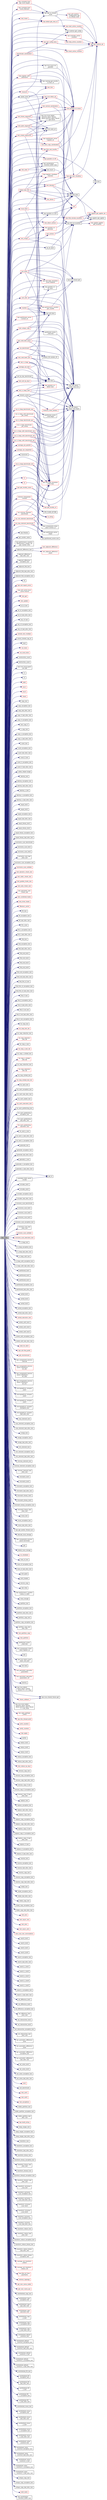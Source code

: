 digraph "hpx_main"
{
  edge [fontname="Helvetica",fontsize="10",labelfontname="Helvetica",labelfontsize="10"];
  node [fontname="Helvetica",fontsize="10",shape=record];
  rankdir="LR";
  Node0 [label="hpx_main",height=0.2,width=0.4,color="black", fillcolor="grey75", style="filled", fontcolor="black"];
  Node0 -> Node1 [color="midnightblue",fontsize="10",style="solid",fontname="Helvetica"];
  Node1 [label="hpx::get_os_thread\l_count",height=0.2,width=0.4,color="black", fillcolor="white", style="filled",URL="$d8/d83/namespacehpx.html#a7899ab2136e9b3ba674caf70aa659a59",tooltip="Return the number of OS-threads running in the runtime instance the current HPX-thread is associated ..."];
  Node1 -> Node2 [color="midnightblue",fontsize="10",style="solid",fontname="Helvetica"];
  Node2 [label="hpx::get_runtime_ptr",height=0.2,width=0.4,color="red", fillcolor="white", style="filled",URL="$d8/d83/namespacehpx.html#af29daf2bb3e01b4d6495a1742b6cce64"];
  Node1 -> Node4 [color="midnightblue",fontsize="10",style="solid",fontname="Helvetica"];
  Node4 [label="hpx::runtime::get_config",height=0.2,width=0.4,color="black", fillcolor="white", style="filled",URL="$d0/d7b/classhpx_1_1runtime.html#a0bfe0241e54b1fe1dd4ec181d944de43",tooltip="access configuration information "];
  Node1 -> Node5 [color="midnightblue",fontsize="10",style="solid",fontname="Helvetica"];
  Node5 [label="hpx::util::runtime\l_configuration::get\l_os_thread_count",height=0.2,width=0.4,color="red", fillcolor="white", style="filled",URL="$d8/d70/classhpx_1_1util_1_1runtime__configuration.html#adfdef6ebaabc69741dde50ac4d6fd6a9"];
  Node0 -> Node8 [color="midnightblue",fontsize="10",style="solid",fontname="Helvetica"];
  Node8 [label="hpx::parallel::v1::sort",height=0.2,width=0.4,color="black", fillcolor="white", style="filled",URL="$db/db9/namespacehpx_1_1parallel_1_1v1.html#ae1153bd13c544f90055c5ca181145297"];
  Node8 -> Node9 [color="midnightblue",fontsize="10",style="solid",fontname="Helvetica"];
  Node9 [label="call",height=0.2,width=0.4,color="red", fillcolor="white", style="filled",URL="$d2/d67/promise__1620_8cpp.html#a58357f0b82bc761e1d0b9091ed563a70"];
  Node9 -> Node10 [color="midnightblue",fontsize="10",style="solid",fontname="Helvetica"];
  Node10 [label="test::test",height=0.2,width=0.4,color="black", fillcolor="white", style="filled",URL="$d8/d89/structtest.html#ab42d5ece712d716b04cb3f686f297a26"];
  Node0 -> Node15 [color="midnightblue",fontsize="10",style="solid",fontname="Helvetica"];
  Node15 [label="hpx::finalize",height=0.2,width=0.4,color="black", fillcolor="white", style="filled",URL="$d8/d83/namespacehpx.html#a8f5d18e423b3ad43e343d1571acd5f64",tooltip="Main function to gracefully terminate the HPX runtime system. "];
  Node0 -> Node16 [color="midnightblue",fontsize="10",style="solid",fontname="Helvetica"];
  Node16 [label="get_counter_value",height=0.2,width=0.4,color="black", fillcolor="white", style="filled",URL="$d0/d6b/1d__stencil__4__repart_8cpp.html#a8e0f0439eca934090d2b0c1f9e20baa9"];
  Node0 -> Node17 [color="midnightblue",fontsize="10",style="solid",fontname="Helvetica"];
  Node17 [label="hpx::find_all_localities",height=0.2,width=0.4,color="black", fillcolor="white", style="filled",URL="$d8/d83/namespacehpx.html#a820f6ca4310861d4f6390cbd066c659b",tooltip="Return the list of global ids representing all localities available to this application. "];
  Node17 -> Node18 [color="midnightblue",fontsize="10",style="solid",fontname="Helvetica"];
  Node18 [label="hpx::applier::get_applier_ptr",height=0.2,width=0.4,color="red", fillcolor="white", style="filled",URL="$d8/dcb/namespacehpx_1_1applier.html#a617483cf2b77ad3a0aa428ade7b35299"];
  Node17 -> Node19 [color="midnightblue",fontsize="10",style="solid",fontname="Helvetica"];
  Node19 [label="hpx::applier::get_applier",height=0.2,width=0.4,color="black", fillcolor="white", style="filled",URL="$d8/dcb/namespacehpx_1_1applier.html#aba1147ab54a476403b37f20a39b1e239"];
  Node17 -> Node20 [color="midnightblue",fontsize="10",style="solid",fontname="Helvetica"];
  Node20 [label="hpx::applier::applier\l::get_localities",height=0.2,width=0.4,color="red", fillcolor="white", style="filled",URL="$da/dcb/classhpx_1_1applier_1_1applier.html#a1d4a6d6d2a6e941d365075f597ce590f"];
  Node0 -> Node25 [color="midnightblue",fontsize="10",style="solid",fontname="Helvetica"];
  Node25 [label="do_all_work",height=0.2,width=0.4,color="black", fillcolor="white", style="filled",URL="$df/de0/1d__stencil__8_8cpp.html#a92376f624d5a1d2e22a1140503b65bc9"];
  Node25 -> Node17 [color="midnightblue",fontsize="10",style="solid",fontname="Helvetica"];
  Node0 -> Node26 [color="midnightblue",fontsize="10",style="solid",fontname="Helvetica"];
  Node26 [label="hpx::performance_counters\l::performance_counter_set\l::get_counter_infos",height=0.2,width=0.4,color="black", fillcolor="white", style="filled",URL="$df/d08/classhpx_1_1performance__counters_1_1performance__counter__set.html#ac01d4352cfe0da245b7f38aa4d010888",tooltip="Retrieve the counter infos for all counters in this set. "];
  Node0 -> Node27 [color="midnightblue",fontsize="10",style="solid",fontname="Helvetica"];
  Node27 [label="adjacent_difference_test",height=0.2,width=0.4,color="black", fillcolor="white", style="filled",URL="$d5/df0/adjacentdifference_8cpp.html#a8d10e90ac8f89e4086f7795d67a80bd0"];
  Node27 -> Node28 [color="midnightblue",fontsize="10",style="solid",fontname="Helvetica"];
  Node28 [label="test_adjacent_difference",height=0.2,width=0.4,color="red", fillcolor="white", style="filled",URL="$d5/df0/adjacentdifference_8cpp.html#ab5b367e84b0f413f1c941bbea83c7257"];
  Node27 -> Node33 [color="midnightblue",fontsize="10",style="solid",fontname="Helvetica"];
  Node33 [label="test_adjacent_difference\l_async",height=0.2,width=0.4,color="red", fillcolor="white", style="filled",URL="$d5/df0/adjacentdifference_8cpp.html#a59273e6b227343ab7538f565d3568793"];
  Node0 -> Node34 [color="midnightblue",fontsize="10",style="solid",fontname="Helvetica"];
  Node34 [label="adjacent_difference\l_bad_alloc_test",height=0.2,width=0.4,color="black", fillcolor="white", style="filled",URL="$d8/d95/adjacentdifference__bad__alloc_8cpp.html#a55193700841958ea8283d1977d30b817"];
  Node0 -> Node35 [color="midnightblue",fontsize="10",style="solid",fontname="Helvetica"];
  Node35 [label="adjacent_difference\l_exception_test",height=0.2,width=0.4,color="black", fillcolor="white", style="filled",URL="$d8/d0b/adjacentdifference__exception_8cpp.html#ad0add46335afa66f9014edc52aa435bb"];
  Node0 -> Node36 [color="midnightblue",fontsize="10",style="solid",fontname="Helvetica"];
  Node36 [label="adjacent_find_test",height=0.2,width=0.4,color="black", fillcolor="white", style="filled",URL="$d2/d99/adjacentfind_8cpp.html#a0622e1676b73428c1028bb0d8cece5e1"];
  Node0 -> Node37 [color="midnightblue",fontsize="10",style="solid",fontname="Helvetica"];
  Node37 [label="adjacent_find_bad_alloc_test",height=0.2,width=0.4,color="black", fillcolor="white", style="filled",URL="$d3/d2a/adjacentfind__bad__alloc_8cpp.html#a86bae785da14cddc6a8e5cc6074f7317"];
  Node0 -> Node38 [color="midnightblue",fontsize="10",style="solid",fontname="Helvetica"];
  Node38 [label="adjacent_find_exception_test",height=0.2,width=0.4,color="black", fillcolor="white", style="filled",URL="$d8/da8/adjacentfind__binary__exception_8cpp.html#a46904566d012bafd7ecd7550a9f23553"];
  Node0 -> Node39 [color="midnightblue",fontsize="10",style="solid",fontname="Helvetica"];
  Node39 [label="f0",height=0.2,width=0.4,color="black", fillcolor="white", style="filled",URL="$d2/db4/bind__stateful__test_8cpp.html#a0246c23e4dae2f83071c3c441bbd71ff"];
  Node0 -> Node13 [color="midnightblue",fontsize="10",style="solid",fontname="Helvetica"];
  Node13 [label="hpx::async",height=0.2,width=0.4,color="black", fillcolor="white", style="filled",URL="$d8/d83/namespacehpx.html#acb7d8e37b73b823956ce144f9a57eaa4"];
  Node13 -> Node9 [color="midnightblue",fontsize="10",style="solid",fontname="Helvetica"];
  Node0 -> Node40 [color="midnightblue",fontsize="10",style="solid",fontname="Helvetica"];
  Node40 [label="f1",height=0.2,width=0.4,color="red", fillcolor="white", style="filled",URL="$d8/d8b/broadcast_8cpp.html#a1751fbd41f2529b84514a9dbd767959a"];
  Node40 -> Node41 [color="midnightblue",fontsize="10",style="solid",fontname="Helvetica"];
  Node41 [label="hpx::get_locality_id",height=0.2,width=0.4,color="red", fillcolor="white", style="filled",URL="$d8/d83/namespacehpx.html#a158d7c54a657bb364c1704033010697b",tooltip="Return the number of the locality this function is being called from. "];
  Node40 -> Node48 [color="midnightblue",fontsize="10",style="solid",fontname="Helvetica"];
  Node48 [label="HPX_PLAIN_ACTION",height=0.2,width=0.4,color="black", fillcolor="white", style="filled",URL="$d8/d8b/broadcast_8cpp.html#a19685a0394ce6a99351f7a679f6eeefc"];
  Node0 -> Node50 [color="midnightblue",fontsize="10",style="solid",fontname="Helvetica"];
  Node50 [label="hpx::lcos::wait_all",height=0.2,width=0.4,color="black", fillcolor="white", style="filled",URL="$d2/dc9/namespacehpx_1_1lcos.html#aa22f424df487aac588e30b71f15dd2fe"];
  Node0 -> Node51 [color="midnightblue",fontsize="10",style="solid",fontname="Helvetica"];
  Node51 [label="hpx::util::report_errors",height=0.2,width=0.4,color="red", fillcolor="white", style="filled",URL="$df/dad/namespacehpx_1_1util.html#afbf0ff58a7808ecc4cdb8a9225cd4164"];
  Node0 -> Node53 [color="midnightblue",fontsize="10",style="solid",fontname="Helvetica"];
  Node53 [label="hpx::util::cache::local\l_cache::reserve",height=0.2,width=0.4,color="red", fillcolor="white", style="filled",URL="$de/d98/classhpx_1_1util_1_1cache_1_1local__cache.html#a0f633ccdb1bf77cbcc9ed440ca70265e",tooltip="Change the maximum size this cache can grow to. "];
  Node0 -> Node82 [color="midnightblue",fontsize="10",style="solid",fontname="Helvetica"];
  Node82 [label="hpx::detail::get_next_id",height=0.2,width=0.4,color="red", fillcolor="white", style="filled",URL="$d5/dbe/namespacehpx_1_1detail.html#ad8777977a00adb127e6a98cca53052bb"];
  Node82 -> Node2 [color="midnightblue",fontsize="10",style="solid",fontname="Helvetica"];
  Node0 -> Node84 [color="midnightblue",fontsize="10",style="solid",fontname="Helvetica"];
  Node84 [label="test_insert",height=0.2,width=0.4,color="red", fillcolor="white", style="filled",URL="$dd/d37/agas__cache__timings_8cpp.html#ad5cd50b16a6d71a58f202f709795e9c9"];
  Node84 -> Node82 [color="midnightblue",fontsize="10",style="solid",fontname="Helvetica"];
  Node0 -> Node86 [color="midnightblue",fontsize="10",style="solid",fontname="Helvetica"];
  Node86 [label="test_get",height=0.2,width=0.4,color="red", fillcolor="white", style="filled",URL="$dd/d37/agas__cache__timings_8cpp.html#a4f6baed18feae966298db64cdd7c5cab"];
  Node0 -> Node88 [color="midnightblue",fontsize="10",style="solid",fontname="Helvetica"];
  Node88 [label="test_update",height=0.2,width=0.4,color="red", fillcolor="white", style="filled",URL="$dd/d37/agas__cache__timings_8cpp.html#a9b81a773a34dc9223d094c866316bcce"];
  Node0 -> Node89 [color="midnightblue",fontsize="10",style="solid",fontname="Helvetica"];
  Node89 [label="all_of_test",height=0.2,width=0.4,color="black", fillcolor="white", style="filled",URL="$db/d88/all__of_8cpp.html#a35b1265f9a4642e72c4da301a8026cfc"];
  Node0 -> Node90 [color="midnightblue",fontsize="10",style="solid",fontname="Helvetica"];
  Node90 [label="all_of_exception_test",height=0.2,width=0.4,color="black", fillcolor="white", style="filled",URL="$db/d88/all__of_8cpp.html#a8e1f02599148f3abe91aaa78461f0c18"];
  Node0 -> Node91 [color="midnightblue",fontsize="10",style="solid",fontname="Helvetica"];
  Node91 [label="all_of_bad_alloc_test",height=0.2,width=0.4,color="black", fillcolor="white", style="filled",URL="$db/d88/all__of_8cpp.html#a006673e047222aad9f60d48368d992d4"];
  Node0 -> Node92 [color="midnightblue",fontsize="10",style="solid",fontname="Helvetica"];
  Node92 [label="any_of_test",height=0.2,width=0.4,color="black", fillcolor="white", style="filled",URL="$d8/d5d/any__of_8cpp.html#a15aca8a561fbc8de586742ebd78ec2ae"];
  Node0 -> Node93 [color="midnightblue",fontsize="10",style="solid",fontname="Helvetica"];
  Node93 [label="any_of_exception_test",height=0.2,width=0.4,color="black", fillcolor="white", style="filled",URL="$d8/d5d/any__of_8cpp.html#af36347bd2f1e0629bfbf608e53adc9c1"];
  Node0 -> Node94 [color="midnightblue",fontsize="10",style="solid",fontname="Helvetica"];
  Node94 [label="any_of_bad_alloc_test",height=0.2,width=0.4,color="black", fillcolor="white", style="filled",URL="$d8/d5d/any__of_8cpp.html#a281bb96c62e80a158ab5b94b7a733a65"];
  Node0 -> Node95 [color="midnightblue",fontsize="10",style="solid",fontname="Helvetica"];
  Node95 [label="hpx::util::high_resolution\l_clock::now",height=0.2,width=0.4,color="red", fillcolor="white", style="filled",URL="$dd/d16/structhpx_1_1util_1_1high__resolution__clock.html#aaf1ff59c3ef8d3b70696fadb0a55842c"];
  Node0 -> Node97 [color="midnightblue",fontsize="10",style="solid",fontname="Helvetica"];
  Node97 [label="test_func",height=0.2,width=0.4,color="red", fillcolor="white", style="filled",URL="$de/da6/async__overheads_8cpp.html#a90bddeba9cc68793b3e853f85e1dfa91"];
  Node0 -> Node32 [color="midnightblue",fontsize="10",style="solid",fontname="Helvetica"];
  Node32 [label="hpx::util::detail::\lrange_impl::end",height=0.2,width=0.4,color="black", fillcolor="white", style="filled",URL="$d4/d4a/namespacehpx_1_1util_1_1detail_1_1range__impl.html#afb2ea48b0902f52ee4d8b764807b4316"];
  Node0 -> Node99 [color="midnightblue",fontsize="10",style="solid",fontname="Helvetica"];
  Node99 [label="spawn_level",height=0.2,width=0.4,color="black", fillcolor="white", style="filled",URL="$de/da6/async__overheads_8cpp.html#a456defbaea2e41cd35e7b02a0376a056"];
  Node99 -> Node13 [color="midnightblue",fontsize="10",style="solid",fontname="Helvetica"];
  Node99 -> Node61 [color="midnightblue",fontsize="10",style="solid",fontname="Helvetica"];
  Node61 [label="hpx::parallel::v1::move",height=0.2,width=0.4,color="red", fillcolor="white", style="filled",URL="$db/db9/namespacehpx_1_1parallel_1_1v1.html#aa7c4ede081ce786c9d1eb1adff495cfc"];
  Node99 -> Node97 [color="midnightblue",fontsize="10",style="solid",fontname="Helvetica"];
  Node99 -> Node100 [color="midnightblue",fontsize="10",style="solid",fontname="Helvetica"];
  Node100 [label="hpx::lcos::when_all",height=0.2,width=0.4,color="red", fillcolor="white", style="filled",URL="$d2/dc9/namespacehpx_1_1lcos.html#a1a6fb024d8690923fb185d5aee204d54"];
  Node100 -> Node61 [color="midnightblue",fontsize="10",style="solid",fontname="Helvetica"];
  Node0 -> Node109 [color="midnightblue",fontsize="10",style="solid",fontname="Helvetica"];
  Node109 [label="local_tests",height=0.2,width=0.4,color="red", fillcolor="white", style="filled",URL="$df/d63/tests_2unit_2lcos_2barrier_8cpp.html#adfee0f3e737c1b6eb1504cceb8a2f264"];
  Node109 -> Node110 [color="midnightblue",fontsize="10",style="solid",fontname="Helvetica"];
  Node110 [label="hpx::find_here",height=0.2,width=0.4,color="black", fillcolor="white", style="filled",URL="$d8/d83/namespacehpx.html#af07c1b6e26bcdfb1138643a1a2133cf4",tooltip="Return the global id representing this locality. "];
  Node110 -> Node18 [color="midnightblue",fontsize="10",style="solid",fontname="Helvetica"];
  Node110 -> Node19 [color="midnightblue",fontsize="10",style="solid",fontname="Helvetica"];
  Node109 -> Node13 [color="midnightblue",fontsize="10",style="solid",fontname="Helvetica"];
  Node109 -> Node60 [color="midnightblue",fontsize="10",style="solid",fontname="Helvetica"];
  Node60 [label="hpx::util::bind",height=0.2,width=0.4,color="black", fillcolor="white", style="filled",URL="$df/dad/namespacehpx_1_1util.html#ad844caedf82a0173d6909d910c3e48c6"];
  Node0 -> Node113 [color="midnightblue",fontsize="10",style="solid",fontname="Helvetica"];
  Node113 [label="remote_test_multiple",height=0.2,width=0.4,color="red", fillcolor="white", style="filled",URL="$df/d63/tests_2unit_2lcos_2barrier_8cpp.html#a9adc8ac951de324bf3ffe4f67be7bb19"];
  Node0 -> Node114 [color="midnightblue",fontsize="10",style="solid",fontname="Helvetica"];
  Node114 [label="hpx::parallel::v1::\lgenerate",height=0.2,width=0.4,color="red", fillcolor="white", style="filled",URL="$db/db9/namespacehpx_1_1parallel_1_1v1.html#a1f74f2be2954d6fbd8278df5fedb946a"];
  Node114 -> Node9 [color="midnightblue",fontsize="10",style="solid",fontname="Helvetica"];
  Node0 -> Node31 [color="midnightblue",fontsize="10",style="solid",fontname="Helvetica"];
  Node31 [label="hpx::util::detail::\lrange_impl::begin",height=0.2,width=0.4,color="black", fillcolor="white", style="filled",URL="$d4/d4a/namespacehpx_1_1util_1_1detail_1_1range__impl.html#a31e165df2b865cdd961f35ce938db41a"];
  Node0 -> Node116 [color="midnightblue",fontsize="10",style="solid",fontname="Helvetica"];
  Node116 [label="random_fill::random_fill",height=0.2,width=0.4,color="black", fillcolor="white", style="filled",URL="$d5/df7/structrandom__fill.html#ac318553bc4bdaa076e4b4cd21ff248b6"];
  Node0 -> Node117 [color="midnightblue",fontsize="10",style="solid",fontname="Helvetica"];
  Node117 [label="hpx::parallel::v1::\ldetail::next",height=0.2,width=0.4,color="red", fillcolor="white", style="filled",URL="$d2/ddd/namespacehpx_1_1parallel_1_1v1_1_1detail.html#a0a6696d8c17a32b8ebfaa496b9ab3332"];
  Node0 -> Node118 [color="midnightblue",fontsize="10",style="solid",fontname="Helvetica"];
  Node118 [label="run_is_heap_benchmark_std",height=0.2,width=0.4,color="red", fillcolor="white", style="filled",URL="$da/d4f/benchmark__is__heap_8cpp.html#a67b63c5bbcc73a1ccbd7fc8a8b75e2df"];
  Node118 -> Node95 [color="midnightblue",fontsize="10",style="solid",fontname="Helvetica"];
  Node118 -> Node31 [color="midnightblue",fontsize="10",style="solid",fontname="Helvetica"];
  Node118 -> Node32 [color="midnightblue",fontsize="10",style="solid",fontname="Helvetica"];
  Node0 -> Node119 [color="midnightblue",fontsize="10",style="solid",fontname="Helvetica"];
  Node119 [label="run_is_heap_benchmark_seq",height=0.2,width=0.4,color="red", fillcolor="white", style="filled",URL="$da/d4f/benchmark__is__heap_8cpp.html#a163836cb641572dca14893cb27f0ef33"];
  Node119 -> Node95 [color="midnightblue",fontsize="10",style="solid",fontname="Helvetica"];
  Node119 -> Node31 [color="midnightblue",fontsize="10",style="solid",fontname="Helvetica"];
  Node119 -> Node32 [color="midnightblue",fontsize="10",style="solid",fontname="Helvetica"];
  Node0 -> Node120 [color="midnightblue",fontsize="10",style="solid",fontname="Helvetica"];
  Node120 [label="run_is_heap_benchmark_par",height=0.2,width=0.4,color="red", fillcolor="white", style="filled",URL="$da/d4f/benchmark__is__heap_8cpp.html#a9f7882904c572b17cbab75fb2d8c5d2f"];
  Node120 -> Node95 [color="midnightblue",fontsize="10",style="solid",fontname="Helvetica"];
  Node120 -> Node31 [color="midnightblue",fontsize="10",style="solid",fontname="Helvetica"];
  Node120 -> Node32 [color="midnightblue",fontsize="10",style="solid",fontname="Helvetica"];
  Node0 -> Node121 [color="midnightblue",fontsize="10",style="solid",fontname="Helvetica"];
  Node121 [label="run_is_heap_benchmark\l_par_unseq",height=0.2,width=0.4,color="red", fillcolor="white", style="filled",URL="$da/d4f/benchmark__is__heap_8cpp.html#a2305e6d99c57032a780d74edc565ab75"];
  Node121 -> Node95 [color="midnightblue",fontsize="10",style="solid",fontname="Helvetica"];
  Node121 -> Node31 [color="midnightblue",fontsize="10",style="solid",fontname="Helvetica"];
  Node121 -> Node32 [color="midnightblue",fontsize="10",style="solid",fontname="Helvetica"];
  Node0 -> Node122 [color="midnightblue",fontsize="10",style="solid",fontname="Helvetica"];
  Node122 [label="run_is_heap_until_benchmark_std",height=0.2,width=0.4,color="red", fillcolor="white", style="filled",URL="$dc/df5/benchmark__is__heap__until_8cpp.html#ab528ce5836d1ed3fc7264d5d101d6c05"];
  Node122 -> Node31 [color="midnightblue",fontsize="10",style="solid",fontname="Helvetica"];
  Node122 -> Node95 [color="midnightblue",fontsize="10",style="solid",fontname="Helvetica"];
  Node122 -> Node32 [color="midnightblue",fontsize="10",style="solid",fontname="Helvetica"];
  Node0 -> Node123 [color="midnightblue",fontsize="10",style="solid",fontname="Helvetica"];
  Node123 [label="run_is_heap_until_benchmark_seq",height=0.2,width=0.4,color="red", fillcolor="white", style="filled",URL="$dc/df5/benchmark__is__heap__until_8cpp.html#a2f1e5702cb0bfe59d87b1b18c90da22d"];
  Node123 -> Node31 [color="midnightblue",fontsize="10",style="solid",fontname="Helvetica"];
  Node123 -> Node95 [color="midnightblue",fontsize="10",style="solid",fontname="Helvetica"];
  Node123 -> Node32 [color="midnightblue",fontsize="10",style="solid",fontname="Helvetica"];
  Node0 -> Node124 [color="midnightblue",fontsize="10",style="solid",fontname="Helvetica"];
  Node124 [label="run_is_heap_until_benchmark_par",height=0.2,width=0.4,color="red", fillcolor="white", style="filled",URL="$dc/df5/benchmark__is__heap__until_8cpp.html#a54d8fcdca96998b62fddd64dc62270c4"];
  Node124 -> Node31 [color="midnightblue",fontsize="10",style="solid",fontname="Helvetica"];
  Node124 -> Node95 [color="midnightblue",fontsize="10",style="solid",fontname="Helvetica"];
  Node124 -> Node32 [color="midnightblue",fontsize="10",style="solid",fontname="Helvetica"];
  Node0 -> Node125 [color="midnightblue",fontsize="10",style="solid",fontname="Helvetica"];
  Node125 [label="run_is_heap_until_benchmark\l_par_unseq",height=0.2,width=0.4,color="red", fillcolor="white", style="filled",URL="$dc/df5/benchmark__is__heap__until_8cpp.html#af8d3bad21e750b099ce0b56e1ec9d8da"];
  Node125 -> Node31 [color="midnightblue",fontsize="10",style="solid",fontname="Helvetica"];
  Node125 -> Node95 [color="midnightblue",fontsize="10",style="solid",fontname="Helvetica"];
  Node125 -> Node32 [color="midnightblue",fontsize="10",style="solid",fontname="Helvetica"];
  Node0 -> Node126 [color="midnightblue",fontsize="10",style="solid",fontname="Helvetica"];
  Node126 [label="correct_iterator_tag_str",height=0.2,width=0.4,color="black", fillcolor="white", style="filled",URL="$dd/d49/benchmark__merge_8cpp.html#adbde1be4f927510c7e0dd742aab8c7d1"];
  Node0 -> Node127 [color="midnightblue",fontsize="10",style="solid",fontname="Helvetica"];
  Node127 [label="run_benchmark",height=0.2,width=0.4,color="red", fillcolor="white", style="filled",URL="$dd/d49/benchmark__merge_8cpp.html#ad5c58db487e8c73d2570954a51bc051e"];
  Node127 -> Node31 [color="midnightblue",fontsize="10",style="solid",fontname="Helvetica"];
  Node127 -> Node32 [color="midnightblue",fontsize="10",style="solid",fontname="Helvetica"];
  Node127 -> Node114 [color="midnightblue",fontsize="10",style="solid",fontname="Helvetica"];
  Node127 -> Node116 [color="midnightblue",fontsize="10",style="solid",fontname="Helvetica"];
  Node0 -> Node131 [color="midnightblue",fontsize="10",style="solid",fontname="Helvetica"];
  Node131 [label="hash",height=0.2,width=0.4,color="black", fillcolor="white", style="filled",URL="$d9/d88/benchmark__partition_8cpp.html#a11817b1893aad102583926e9d2c7985e"];
  Node0 -> Node132 [color="midnightblue",fontsize="10",style="solid",fontname="Helvetica"];
  Node132 [label="run_tests",height=0.2,width=0.4,color="red", fillcolor="white", style="filled",URL="$d7/d85/bind__action_8cpp.html#a66ce417481659548c78f69005137fa56"];
  Node0 -> Node153 [color="midnightblue",fontsize="10",style="solid",fontname="Helvetica"];
  Node153 [label="run_local_tests",height=0.2,width=0.4,color="red", fillcolor="white", style="filled",URL="$d7/d85/bind__action_8cpp.html#a3fcdb48931ba140d2d6403f2b1cc21bf"];
  Node0 -> Node158 [color="midnightblue",fontsize="10",style="solid",fontname="Helvetica"];
  Node158 [label="construction_count",height=0.2,width=0.4,color="black", fillcolor="white", style="filled",URL="$dc/d4a/block__allocator_8cpp.html#a908935e8aeaf0709673d51087672b70d"];
  Node0 -> Node159 [color="midnightblue",fontsize="10",style="solid",fontname="Helvetica"];
  Node159 [label="destruction_count",height=0.2,width=0.4,color="black", fillcolor="white", style="filled",URL="$dc/d4a/block__allocator_8cpp.html#a03e811b6f563c77b1ad6b9b5de51853d"];
  Node0 -> Node110 [color="midnightblue",fontsize="10",style="solid",fontname="Helvetica"];
  Node0 -> Node160 [color="midnightblue",fontsize="10",style="solid",fontname="Helvetica"];
  Node160 [label="hpx::lcos::future::get",height=0.2,width=0.4,color="black", fillcolor="white", style="filled",URL="$d0/d33/classhpx_1_1lcos_1_1future.html#a8c28269486d5620ac48af349f17bb41c"];
  Node0 -> Node161 [color="midnightblue",fontsize="10",style="solid",fontname="Helvetica"];
  Node161 [label="test_actions",height=0.2,width=0.4,color="red", fillcolor="white", style="filled",URL="$d4/d20/component__action__move__semantics_8cpp.html#a51914f52f991d423745af70a501c75df"];
  Node161 -> Node17 [color="midnightblue",fontsize="10",style="solid",fontname="Helvetica"];
  Node161 -> Node110 [color="midnightblue",fontsize="10",style="solid",fontname="Helvetica"];
  Node0 -> Node165 [color="midnightblue",fontsize="10",style="solid",fontname="Helvetica"];
  Node165 [label="test_direct_actions",height=0.2,width=0.4,color="red", fillcolor="white", style="filled",URL="$d4/d20/component__action__move__semantics_8cpp.html#aa79905b5c7a5a2d639ab566988d4a54d"];
  Node165 -> Node17 [color="midnightblue",fontsize="10",style="solid",fontname="Helvetica"];
  Node165 -> Node110 [color="midnightblue",fontsize="10",style="solid",fontname="Helvetica"];
  Node0 -> Node166 [color="midnightblue",fontsize="10",style="solid",fontname="Helvetica"];
  Node166 [label="hpx::lcos::local::guard\l_set::add",height=0.2,width=0.4,color="black", fillcolor="white", style="filled",URL="$da/d48/classhpx_1_1lcos_1_1local_1_1guard__set.html#af7fe2d05ad1a0d62a9f15dc30a6ccf4d"];
  Node0 -> Node167 [color="midnightblue",fontsize="10",style="solid",fontname="Helvetica"];
  Node167 [label="l1",height=0.2,width=0.4,color="black", fillcolor="white", style="filled",URL="$d3/d68/examples_2quickstart_2composable__guard_8cpp.html#ad227e269e1a99e6e57f292488e3a1d10"];
  Node0 -> Node168 [color="midnightblue",fontsize="10",style="solid",fontname="Helvetica"];
  Node168 [label="l2",height=0.2,width=0.4,color="black", fillcolor="white", style="filled",URL="$d3/d68/examples_2quickstart_2composable__guard_8cpp.html#ab5915d49dbac840287eda1fda3e0a0c8"];
  Node0 -> Node169 [color="midnightblue",fontsize="10",style="solid",fontname="Helvetica"];
  Node169 [label="hpx::lcos::local::run\l_guarded",height=0.2,width=0.4,color="black", fillcolor="white", style="filled",URL="$d0/d47/namespacehpx_1_1lcos_1_1local.html#a9082d0cab5e6831cf8a7739469af5825"];
  Node169 -> Node61 [color="midnightblue",fontsize="10",style="solid",fontname="Helvetica"];
  Node0 -> Node170 [color="midnightblue",fontsize="10",style="solid",fontname="Helvetica"];
  Node170 [label="both",height=0.2,width=0.4,color="red", fillcolor="white", style="filled",URL="$d3/d68/examples_2quickstart_2composable__guard_8cpp.html#a7021ecbd3e9d3b0c3fc86b6a06faa77d"];
  Node0 -> Node173 [color="midnightblue",fontsize="10",style="solid",fontname="Helvetica"];
  Node173 [label="incr1",height=0.2,width=0.4,color="red", fillcolor="white", style="filled",URL="$d3/d68/examples_2quickstart_2composable__guard_8cpp.html#a3a7e025ff9dc0d33a8c2b7831dc4a496"];
  Node0 -> Node174 [color="midnightblue",fontsize="10",style="solid",fontname="Helvetica"];
  Node174 [label="incr2",height=0.2,width=0.4,color="red", fillcolor="white", style="filled",URL="$d3/d68/examples_2quickstart_2composable__guard_8cpp.html#a89d354166390d066515ac9dfa7bf237d"];
  Node0 -> Node175 [color="midnightblue",fontsize="10",style="solid",fontname="Helvetica"];
  Node175 [label="check",height=0.2,width=0.4,color="red", fillcolor="white", style="filled",URL="$d3/d68/examples_2quickstart_2composable__guard_8cpp.html#a83f8adca24e250bfb5c9a90a35503ae9"];
  Node0 -> Node176 [color="midnightblue",fontsize="10",style="solid",fontname="Helvetica"];
  Node176 [label="copy_test",height=0.2,width=0.4,color="black", fillcolor="white", style="filled",URL="$d9/d54/copy_8cpp.html#a5275eb5018016641dedc00bb5e8973dd"];
  Node0 -> Node177 [color="midnightblue",fontsize="10",style="solid",fontname="Helvetica"];
  Node177 [label="copy_exception_test",height=0.2,width=0.4,color="black", fillcolor="white", style="filled",URL="$d9/d54/copy_8cpp.html#a02d4b9b112c9682d64a91d3001fed072"];
  Node0 -> Node178 [color="midnightblue",fontsize="10",style="solid",fontname="Helvetica"];
  Node178 [label="copy_bad_alloc_test",height=0.2,width=0.4,color="black", fillcolor="white", style="filled",URL="$d9/d54/copy_8cpp.html#aa7bfbbd3a593141328b3ae73304a1293"];
  Node0 -> Node179 [color="midnightblue",fontsize="10",style="solid",fontname="Helvetica"];
  Node179 [label="copy_if_bad_alloc_test",height=0.2,width=0.4,color="black", fillcolor="white", style="filled",URL="$d0/ddd/copyif__bad__alloc_8cpp.html#ac4175839b6d5b63faf286c4adf10958f"];
  Node0 -> Node180 [color="midnightblue",fontsize="10",style="solid",fontname="Helvetica"];
  Node180 [label="copy_if_exception_test",height=0.2,width=0.4,color="black", fillcolor="white", style="filled",URL="$dc/d81/copyif__exception_8cpp.html#a62ee0419ea9fb5a28512e24abae80108"];
  Node0 -> Node181 [color="midnightblue",fontsize="10",style="solid",fontname="Helvetica"];
  Node181 [label="test_copy_if",height=0.2,width=0.4,color="black", fillcolor="white", style="filled",URL="$d3/d04/copyif__forward_8cpp.html#a9349f255f523cb5e78e9c8f6cb9d8fca"];
  Node0 -> Node182 [color="midnightblue",fontsize="10",style="solid",fontname="Helvetica"];
  Node182 [label="n_copy_test",height=0.2,width=0.4,color="black", fillcolor="white", style="filled",URL="$d3/d44/copyn_8cpp.html#a252563dee98a0e052f890d77305ee82c"];
  Node0 -> Node183 [color="midnightblue",fontsize="10",style="solid",fontname="Helvetica"];
  Node183 [label="copy_n_exception_test",height=0.2,width=0.4,color="black", fillcolor="white", style="filled",URL="$d3/d44/copyn_8cpp.html#a73b25aa869cb7ece06fe9bc35f419efc"];
  Node0 -> Node184 [color="midnightblue",fontsize="10",style="solid",fontname="Helvetica"];
  Node184 [label="copy_n_bad_alloc_test",height=0.2,width=0.4,color="black", fillcolor="white", style="filled",URL="$d3/d44/copyn_8cpp.html#a1e6daa718f365269c8c9dc11ea606eb8"];
  Node0 -> Node185 [color="midnightblue",fontsize="10",style="solid",fontname="Helvetica"];
  Node185 [label="count_test",height=0.2,width=0.4,color="black", fillcolor="white", style="filled",URL="$d3/d01/count_8cpp.html#a2727fc03009b2c1082ed4ce9814695cd"];
  Node0 -> Node186 [color="midnightblue",fontsize="10",style="solid",fontname="Helvetica"];
  Node186 [label="count_exception_test",height=0.2,width=0.4,color="black", fillcolor="white", style="filled",URL="$d3/d01/count_8cpp.html#aaa480c08fc59cdb24f9d1a0d220f8c9b"];
  Node0 -> Node187 [color="midnightblue",fontsize="10",style="solid",fontname="Helvetica"];
  Node187 [label="count_bad_alloc_test",height=0.2,width=0.4,color="black", fillcolor="white", style="filled",URL="$d3/d01/count_8cpp.html#a0599c434de450810e5ac90104b79ac92"];
  Node0 -> Node188 [color="midnightblue",fontsize="10",style="solid",fontname="Helvetica"];
  Node188 [label="count_if_test",height=0.2,width=0.4,color="black", fillcolor="white", style="filled",URL="$d9/df1/countif_8cpp.html#ab4c6d69ae75a7456f626753ef5326584"];
  Node0 -> Node189 [color="midnightblue",fontsize="10",style="solid",fontname="Helvetica"];
  Node189 [label="count_if_exception_test",height=0.2,width=0.4,color="black", fillcolor="white", style="filled",URL="$d9/df1/countif_8cpp.html#a06cf1f376eafcea13442e2afa49157aa"];
  Node0 -> Node190 [color="midnightblue",fontsize="10",style="solid",fontname="Helvetica"];
  Node190 [label="count_if_bad_alloc_test",height=0.2,width=0.4,color="black", fillcolor="white", style="filled",URL="$d9/df1/countif_8cpp.html#ab7a4e1b8b5b7a7b9329af64166c132d5"];
  Node0 -> Node191 [color="midnightblue",fontsize="10",style="solid",fontname="Helvetica"];
  Node191 [label="test_void_bulk_sync",height=0.2,width=0.4,color="red", fillcolor="white", style="filled",URL="$d9/dca/created__executor_8cpp.html#a0b87fb4dd43fdbb18c9a0f048e433bcf"];
  Node191 -> Node30 [color="midnightblue",fontsize="10",style="solid",fontname="Helvetica"];
  Node30 [label="test::iota",height=0.2,width=0.4,color="black", fillcolor="white", style="filled",URL="$df/d04/namespacetest.html#abdbbc37e6fb67287495e853a554c493a"];
  Node30 -> Node31 [color="midnightblue",fontsize="10",style="solid",fontname="Helvetica"];
  Node30 -> Node32 [color="midnightblue",fontsize="10",style="solid",fontname="Helvetica"];
  Node191 -> Node31 [color="midnightblue",fontsize="10",style="solid",fontname="Helvetica"];
  Node191 -> Node32 [color="midnightblue",fontsize="10",style="solid",fontname="Helvetica"];
  Node191 -> Node60 [color="midnightblue",fontsize="10",style="solid",fontname="Helvetica"];
  Node0 -> Node199 [color="midnightblue",fontsize="10",style="solid",fontname="Helvetica"];
  Node199 [label="test_void_bulk_async",height=0.2,width=0.4,color="red", fillcolor="white", style="filled",URL="$d9/dca/created__executor_8cpp.html#a69cb94f36135354bef7671803aa1eb47"];
  Node199 -> Node30 [color="midnightblue",fontsize="10",style="solid",fontname="Helvetica"];
  Node199 -> Node31 [color="midnightblue",fontsize="10",style="solid",fontname="Helvetica"];
  Node199 -> Node32 [color="midnightblue",fontsize="10",style="solid",fontname="Helvetica"];
  Node199 -> Node100 [color="midnightblue",fontsize="10",style="solid",fontname="Helvetica"];
  Node199 -> Node60 [color="midnightblue",fontsize="10",style="solid",fontname="Helvetica"];
  Node0 -> Node201 [color="midnightblue",fontsize="10",style="solid",fontname="Helvetica"];
  Node201 [label="sum_test",height=0.2,width=0.4,color="red", fillcolor="white", style="filled",URL="$d9/dca/created__executor_8cpp.html#a00698497aebbb08ccb1fafc32f2e52a2"];
  Node201 -> Node114 [color="midnightblue",fontsize="10",style="solid",fontname="Helvetica"];
  Node201 -> Node31 [color="midnightblue",fontsize="10",style="solid",fontname="Helvetica"];
  Node201 -> Node32 [color="midnightblue",fontsize="10",style="solid",fontname="Helvetica"];
  Node201 -> Node160 [color="midnightblue",fontsize="10",style="solid",fontname="Helvetica"];
  Node0 -> Node260 [color="midnightblue",fontsize="10",style="solid",fontname="Helvetica"];
  Node260 [label="cublas_helper::target",height=0.2,width=0.4,color="black", fillcolor="white", style="filled",URL="$d2/dd4/structcublas__helper.html#a02785400b8e24f99a68d5078f4bbf9c3"];
  Node0 -> Node261 [color="midnightblue",fontsize="10",style="solid",fontname="Helvetica"];
  Node261 [label="destroy_test",height=0.2,width=0.4,color="black", fillcolor="white", style="filled",URL="$dd/d93/destroy_8cpp.html#a2d136bf294a594a3f1360213197e0450"];
  Node0 -> Node262 [color="midnightblue",fontsize="10",style="solid",fontname="Helvetica"];
  Node262 [label="destroy_exception_test",height=0.2,width=0.4,color="black", fillcolor="white", style="filled",URL="$dd/d93/destroy_8cpp.html#a47c48db29677919274d26c14b228ffb6"];
  Node0 -> Node263 [color="midnightblue",fontsize="10",style="solid",fontname="Helvetica"];
  Node263 [label="destroy_bad_alloc_test",height=0.2,width=0.4,color="black", fillcolor="white", style="filled",URL="$dd/d93/destroy_8cpp.html#a67ebf98eddd88230a75e7c89b730b445"];
  Node0 -> Node264 [color="midnightblue",fontsize="10",style="solid",fontname="Helvetica"];
  Node264 [label="destroy_n_test",height=0.2,width=0.4,color="black", fillcolor="white", style="filled",URL="$de/dbc/destroyn_8cpp.html#a3944a81e6335ae852a59bffa193b9e2f"];
  Node0 -> Node265 [color="midnightblue",fontsize="10",style="solid",fontname="Helvetica"];
  Node265 [label="destroy_n_exception_test",height=0.2,width=0.4,color="black", fillcolor="white", style="filled",URL="$de/dbc/destroyn_8cpp.html#a57166e3d9c4de5eb8fc4934aea224efa"];
  Node0 -> Node266 [color="midnightblue",fontsize="10",style="solid",fontname="Helvetica"];
  Node266 [label="destroy_n_bad_alloc_test",height=0.2,width=0.4,color="black", fillcolor="white", style="filled",URL="$de/dbc/destroyn_8cpp.html#ad5f5252e1593435c8ab5d5af48090d70"];
  Node0 -> Node267 [color="midnightblue",fontsize="10",style="solid",fontname="Helvetica"];
  Node267 [label="equal_test1",height=0.2,width=0.4,color="black", fillcolor="white", style="filled",URL="$df/d99/equal_8cpp.html#a47206a5a016ccd4c986220df37ac25c7"];
  Node0 -> Node268 [color="midnightblue",fontsize="10",style="solid",fontname="Helvetica"];
  Node268 [label="equal_test2",height=0.2,width=0.4,color="black", fillcolor="white", style="filled",URL="$df/d99/equal_8cpp.html#a48cda5b9eac8af2467f7a69b3715b1c7"];
  Node0 -> Node269 [color="midnightblue",fontsize="10",style="solid",fontname="Helvetica"];
  Node269 [label="equal_exception_test",height=0.2,width=0.4,color="black", fillcolor="white", style="filled",URL="$df/d99/equal_8cpp.html#ab99b33acc64c0f46b8a0ae105af6b2b8"];
  Node0 -> Node270 [color="midnightblue",fontsize="10",style="solid",fontname="Helvetica"];
  Node270 [label="equal_bad_alloc_test",height=0.2,width=0.4,color="black", fillcolor="white", style="filled",URL="$df/d99/equal_8cpp.html#a331074f4bd5451288df735bcb7a6503c"];
  Node0 -> Node271 [color="midnightblue",fontsize="10",style="solid",fontname="Helvetica"];
  Node271 [label="equal_binary_test1",height=0.2,width=0.4,color="black", fillcolor="white", style="filled",URL="$d2/ddd/equal__binary_8cpp.html#a99b5add1484475a282f6791bc12639ca"];
  Node0 -> Node272 [color="midnightblue",fontsize="10",style="solid",fontname="Helvetica"];
  Node272 [label="equal_binary_test2",height=0.2,width=0.4,color="black", fillcolor="white", style="filled",URL="$d2/ddd/equal__binary_8cpp.html#aa86fda209c12beea17bfdeec616fa9e2"];
  Node0 -> Node273 [color="midnightblue",fontsize="10",style="solid",fontname="Helvetica"];
  Node273 [label="equal_binary_exception_test",height=0.2,width=0.4,color="black", fillcolor="white", style="filled",URL="$d2/ddd/equal__binary_8cpp.html#acd0c663e8798347513adc0cb10fc66f6"];
  Node0 -> Node274 [color="midnightblue",fontsize="10",style="solid",fontname="Helvetica"];
  Node274 [label="equal_binary_bad_alloc_test",height=0.2,width=0.4,color="black", fillcolor="white", style="filled",URL="$d2/ddd/equal__binary_8cpp.html#a24718faee6ba1512910c6f32fbaca11c"];
  Node0 -> Node275 [color="midnightblue",fontsize="10",style="solid",fontname="Helvetica"];
  Node275 [label="exclusive_scan_benchmark",height=0.2,width=0.4,color="black", fillcolor="white", style="filled",URL="$dc/dd7/exclusive__scan_8cpp.html#a4026771442fb39626837a4c036913c02"];
  Node0 -> Node276 [color="midnightblue",fontsize="10",style="solid",fontname="Helvetica"];
  Node276 [label="exclusive_scan_test1",height=0.2,width=0.4,color="black", fillcolor="white", style="filled",URL="$dc/dd7/exclusive__scan_8cpp.html#a921ca50493076aa8eeee6bada165a485"];
  Node0 -> Node277 [color="midnightblue",fontsize="10",style="solid",fontname="Helvetica"];
  Node277 [label="exclusive_scan_test2",height=0.2,width=0.4,color="black", fillcolor="white", style="filled",URL="$dc/dc7/exclusive__scan2_8cpp.html#a3fbaa343b752f54995c9350f81ef8f8b"];
  Node0 -> Node278 [color="midnightblue",fontsize="10",style="solid",fontname="Helvetica"];
  Node278 [label="exclusive_scan_bad\l_alloc_test",height=0.2,width=0.4,color="black", fillcolor="white", style="filled",URL="$d5/ded/exclusive__scan__bad__alloc_8cpp.html#a3e7b6f66f261abb9202137f6ee0e4ac1"];
  Node0 -> Node279 [color="midnightblue",fontsize="10",style="solid",fontname="Helvetica"];
  Node279 [label="exclusive_scan_exception_test",height=0.2,width=0.4,color="black", fillcolor="white", style="filled",URL="$d1/d9b/exclusive__scan__exception_8cpp.html#a4306eeb5b0a2679ee2acc214d3d5b5e9"];
  Node0 -> Node280 [color="midnightblue",fontsize="10",style="solid",fontname="Helvetica"];
  Node280 [label="exclusive_scan_validate",height=0.2,width=0.4,color="red", fillcolor="white", style="filled",URL="$df/d8d/exclusive__scan__validate_8cpp.html#a3178f79cb25796b61aa07c085078a217"];
  Node0 -> Node299 [color="midnightblue",fontsize="10",style="solid",fontname="Helvetica"];
  Node299 [label="test_dynamic_chunk_size",height=0.2,width=0.4,color="red", fillcolor="white", style="filled",URL="$dc/d90/executor__parameters_8cpp.html#aa2e73af647858473ba1975b4e5ffc17b"];
  Node0 -> Node306 [color="midnightblue",fontsize="10",style="solid",fontname="Helvetica"];
  Node306 [label="test_static_chunk_size",height=0.2,width=0.4,color="red", fillcolor="white", style="filled",URL="$dc/d90/executor__parameters_8cpp.html#a5e0442c99c510f1c755731abeb9b944c"];
  Node0 -> Node307 [color="midnightblue",fontsize="10",style="solid",fontname="Helvetica"];
  Node307 [label="test_guided_chunk_size",height=0.2,width=0.4,color="red", fillcolor="white", style="filled",URL="$dc/d90/executor__parameters_8cpp.html#aa4ccbdbd0a979d5e7375d6fa5eca270f"];
  Node0 -> Node308 [color="midnightblue",fontsize="10",style="solid",fontname="Helvetica"];
  Node308 [label="test_auto_chunk_size",height=0.2,width=0.4,color="red", fillcolor="white", style="filled",URL="$dc/d90/executor__parameters_8cpp.html#a6ad1eabf81567bccf7aa1f651826fc71"];
  Node0 -> Node309 [color="midnightblue",fontsize="10",style="solid",fontname="Helvetica"];
  Node309 [label="test_persistent_auto\l_chunk_size",height=0.2,width=0.4,color="red", fillcolor="white", style="filled",URL="$dc/d90/executor__parameters_8cpp.html#a6081c847e9df414deac648d8ff0e3605"];
  Node0 -> Node310 [color="midnightblue",fontsize="10",style="solid",fontname="Helvetica"];
  Node310 [label="test_combined_hooks",height=0.2,width=0.4,color="red", fillcolor="white", style="filled",URL="$dc/d90/executor__parameters_8cpp.html#ade7b360eced72eace96feb69ccf4ce50"];
  Node0 -> Node311 [color="midnightblue",fontsize="10",style="solid",fontname="Helvetica"];
  Node311 [label="test_timer_hooks",height=0.2,width=0.4,color="red", fillcolor="white", style="filled",URL="$d4/d85/executor__parameters__timer__hooks_8cpp.html#a9d76084d107efb0f702b19c27ad2256b"];
  Node0 -> Node314 [color="midnightblue",fontsize="10",style="solid",fontname="Helvetica"];
  Node314 [label="fibonacci_serial",height=0.2,width=0.4,color="red", fillcolor="white", style="filled",URL="$dc/d1c/fibonacci__await_8cpp.html#a257020cedf848b2bad32ed1cef84087f"];
  Node0 -> Node320 [color="midnightblue",fontsize="10",style="solid",fontname="Helvetica"];
  Node320 [label="fill_test",height=0.2,width=0.4,color="black", fillcolor="white", style="filled",URL="$db/df9/fill_8cpp.html#acc0ecf1d86bc28bf02e5f3f9524dd735"];
  Node0 -> Node321 [color="midnightblue",fontsize="10",style="solid",fontname="Helvetica"];
  Node321 [label="fill_exception_test",height=0.2,width=0.4,color="black", fillcolor="white", style="filled",URL="$db/df9/fill_8cpp.html#aae12e7cac4fe68621499045e478ffb06"];
  Node0 -> Node322 [color="midnightblue",fontsize="10",style="solid",fontname="Helvetica"];
  Node322 [label="fill_bad_alloc_test",height=0.2,width=0.4,color="black", fillcolor="white", style="filled",URL="$db/df9/fill_8cpp.html#a4fcc5f1438681153c76ea7966df1bb4c"];
  Node0 -> Node323 [color="midnightblue",fontsize="10",style="solid",fontname="Helvetica"];
  Node323 [label="fill_n_test",height=0.2,width=0.4,color="black", fillcolor="white", style="filled",URL="$d7/df6/filln_8cpp.html#a7f7697ec5fd148fcf59b6de9a10a68cb"];
  Node0 -> Node324 [color="midnightblue",fontsize="10",style="solid",fontname="Helvetica"];
  Node324 [label="fill_n_exception_test",height=0.2,width=0.4,color="black", fillcolor="white", style="filled",URL="$d7/df6/filln_8cpp.html#a3129278475e6f8198a4ce9b12ea58617"];
  Node0 -> Node325 [color="midnightblue",fontsize="10",style="solid",fontname="Helvetica"];
  Node325 [label="fill_n_bad_alloc_test",height=0.2,width=0.4,color="black", fillcolor="white", style="filled",URL="$d7/df6/filln_8cpp.html#af166426e20e8792798b1edad8ba9a6d9"];
  Node0 -> Node326 [color="midnightblue",fontsize="10",style="solid",fontname="Helvetica"];
  Node326 [label="find_test",height=0.2,width=0.4,color="black", fillcolor="white", style="filled",URL="$d4/dfc/find_8cpp.html#a2f71dacd6d808f837482129ac19e9dd1"];
  Node0 -> Node327 [color="midnightblue",fontsize="10",style="solid",fontname="Helvetica"];
  Node327 [label="find_exception_test",height=0.2,width=0.4,color="black", fillcolor="white", style="filled",URL="$d4/dfc/find_8cpp.html#aa2428277dcd56e00b015d5b2bf601f03"];
  Node0 -> Node328 [color="midnightblue",fontsize="10",style="solid",fontname="Helvetica"];
  Node328 [label="find_bad_alloc_test",height=0.2,width=0.4,color="black", fillcolor="white", style="filled",URL="$d4/dfc/find_8cpp.html#a834872bf2ce2f4899695378d197b4317"];
  Node0 -> Node329 [color="midnightblue",fontsize="10",style="solid",fontname="Helvetica"];
  Node329 [label="find_end_test1",height=0.2,width=0.4,color="black", fillcolor="white", style="filled",URL="$de/d27/findend_8cpp.html#a559d51fb74051663b6332f7ca952ba2d"];
  Node0 -> Node330 [color="midnightblue",fontsize="10",style="solid",fontname="Helvetica"];
  Node330 [label="find_end_test2",height=0.2,width=0.4,color="black", fillcolor="white", style="filled",URL="$de/d27/findend_8cpp.html#aaf76052e9d9fdc793fc7a860f03631c0"];
  Node0 -> Node331 [color="midnightblue",fontsize="10",style="solid",fontname="Helvetica"];
  Node331 [label="find_end_test3",height=0.2,width=0.4,color="black", fillcolor="white", style="filled",URL="$de/d27/findend_8cpp.html#ad982b8137ca8850c662e6ea4fb4f4109"];
  Node0 -> Node332 [color="midnightblue",fontsize="10",style="solid",fontname="Helvetica"];
  Node332 [label="find_end_test4",height=0.2,width=0.4,color="black", fillcolor="white", style="filled",URL="$de/d27/findend_8cpp.html#a3d07f92ed7f4b0a1e2afbcfe6cf530f9"];
  Node0 -> Node333 [color="midnightblue",fontsize="10",style="solid",fontname="Helvetica"];
  Node333 [label="find_end_exception_test",height=0.2,width=0.4,color="black", fillcolor="white", style="filled",URL="$de/d27/findend_8cpp.html#aef3ad3fc3e2cd976aca753b29d6b8642"];
  Node0 -> Node334 [color="midnightblue",fontsize="10",style="solid",fontname="Helvetica"];
  Node334 [label="find_end_bad_alloc_test",height=0.2,width=0.4,color="black", fillcolor="white", style="filled",URL="$de/d27/findend_8cpp.html#a9b02316f70f2e54d9fad5ba2992bb9b4"];
  Node0 -> Node335 [color="midnightblue",fontsize="10",style="solid",fontname="Helvetica"];
  Node335 [label="find_first_of_test",height=0.2,width=0.4,color="black", fillcolor="white", style="filled",URL="$da/d85/findfirstof_8cpp.html#a4618b200bf6a92dbb964072d79f716af"];
  Node0 -> Node336 [color="midnightblue",fontsize="10",style="solid",fontname="Helvetica"];
  Node336 [label="find_first_of_exception_test",height=0.2,width=0.4,color="black", fillcolor="white", style="filled",URL="$da/d85/findfirstof_8cpp.html#a1620ac9655bb912d2e5b44eb28002d71"];
  Node0 -> Node337 [color="midnightblue",fontsize="10",style="solid",fontname="Helvetica"];
  Node337 [label="find_first_of_bad_alloc_test",height=0.2,width=0.4,color="black", fillcolor="white", style="filled",URL="$da/d85/findfirstof_8cpp.html#abe6a064a9aec960288157f404f90814b"];
  Node0 -> Node338 [color="midnightblue",fontsize="10",style="solid",fontname="Helvetica"];
  Node338 [label="find_if_test",height=0.2,width=0.4,color="black", fillcolor="white", style="filled",URL="$d4/d38/findif_8cpp.html#a4215970f1b4ba223c54254278a46a0f5"];
  Node0 -> Node339 [color="midnightblue",fontsize="10",style="solid",fontname="Helvetica"];
  Node339 [label="find_if_exception_test",height=0.2,width=0.4,color="black", fillcolor="white", style="filled",URL="$d4/d38/findif_8cpp.html#acc2f4bc52c6198f68eff2778338349be"];
  Node0 -> Node340 [color="midnightblue",fontsize="10",style="solid",fontname="Helvetica"];
  Node340 [label="find_if_bad_alloc_test",height=0.2,width=0.4,color="black", fillcolor="white", style="filled",URL="$d4/d38/findif_8cpp.html#a61180dc85a8d044ddbdcdb5a750bb61e"];
  Node0 -> Node341 [color="midnightblue",fontsize="10",style="solid",fontname="Helvetica"];
  Node341 [label="find_if_not_test",height=0.2,width=0.4,color="black", fillcolor="white", style="filled",URL="$dd/df5/findifnot_8cpp.html#a7d11e841678ac184ab1dba2684f4956c"];
  Node0 -> Node342 [color="midnightblue",fontsize="10",style="solid",fontname="Helvetica"];
  Node342 [label="find_if_not_bad_alloc_test",height=0.2,width=0.4,color="black", fillcolor="white", style="filled",URL="$df/de4/findifnot__bad__alloc_8cpp.html#a0323f9f671535bc9a4c8cc2535349aab"];
  Node0 -> Node343 [color="midnightblue",fontsize="10",style="solid",fontname="Helvetica"];
  Node343 [label="find_if_not_exception_test",height=0.2,width=0.4,color="black", fillcolor="white", style="filled",URL="$dc/d17/findifnot__exception_8cpp.html#a53d17265a6df90ba85ef8766e0fc0bad"];
  Node0 -> Node344 [color="midnightblue",fontsize="10",style="solid",fontname="Helvetica"];
  Node344 [label="for_loop_test",height=0.2,width=0.4,color="black", fillcolor="white", style="filled",URL="$de/d62/for__loop_8cpp.html#a5130ae91d09e7ce92f74b5894e50d4e1"];
  Node0 -> Node345 [color="midnightblue",fontsize="10",style="solid",fontname="Helvetica"];
  Node345 [label="for_loop_test_idx",height=0.2,width=0.4,color="red", fillcolor="white", style="filled",URL="$de/d62/for__loop_8cpp.html#a5682e76b3b812689ab8971fc823c41df"];
  Node0 -> Node350 [color="midnightblue",fontsize="10",style="solid",fontname="Helvetica"];
  Node350 [label="for_loop_induction_test",height=0.2,width=0.4,color="black", fillcolor="white", style="filled",URL="$dc/d69/for__loop__induction_8cpp.html#a90a679269043e79d94242a49ba8ccfba"];
  Node0 -> Node351 [color="midnightblue",fontsize="10",style="solid",fontname="Helvetica"];
  Node351 [label="for_loop_induction\l_test_idx",height=0.2,width=0.4,color="red", fillcolor="white", style="filled",URL="$dc/d69/for__loop__induction_8cpp.html#a68da6a80446d9f2f84dc643f86fb3468"];
  Node0 -> Node355 [color="midnightblue",fontsize="10",style="solid",fontname="Helvetica"];
  Node355 [label="for_loop_n_test",height=0.2,width=0.4,color="black", fillcolor="white", style="filled",URL="$de/da4/for__loop__n_8cpp.html#a91cd10c586e7c1f80da3793d93d3fde8"];
  Node0 -> Node356 [color="midnightblue",fontsize="10",style="solid",fontname="Helvetica"];
  Node356 [label="for_loop_n_test_idx",height=0.2,width=0.4,color="red", fillcolor="white", style="filled",URL="$de/da4/for__loop__n_8cpp.html#ab386898f445eedfee45e728b1f60d46c"];
  Node0 -> Node361 [color="midnightblue",fontsize="10",style="solid",fontname="Helvetica"];
  Node361 [label="for_loop_n_strided_test",height=0.2,width=0.4,color="black", fillcolor="white", style="filled",URL="$d8/d8f/for__loop__n__strided_8cpp.html#a47706198bcee595c27ff3aa041d811fa"];
  Node0 -> Node362 [color="midnightblue",fontsize="10",style="solid",fontname="Helvetica"];
  Node362 [label="for_loop_n_strided\l_test_idx",height=0.2,width=0.4,color="red", fillcolor="white", style="filled",URL="$d8/d8f/for__loop__n__strided_8cpp.html#ac7cd80504cf918357143cc359ea3ff06"];
  Node0 -> Node366 [color="midnightblue",fontsize="10",style="solid",fontname="Helvetica"];
  Node366 [label="for_loop_reduction_test",height=0.2,width=0.4,color="black", fillcolor="white", style="filled",URL="$d9/dcb/for__loop__reduction_8cpp.html#a63b6fda5d5f5a0d87e22a51a801c8b89"];
  Node0 -> Node367 [color="midnightblue",fontsize="10",style="solid",fontname="Helvetica"];
  Node367 [label="for_loop_reduction\l_test_idx",height=0.2,width=0.4,color="red", fillcolor="white", style="filled",URL="$d9/dcb/for__loop__reduction_8cpp.html#ae0b69677d5b36922d88d13af915e16ec"];
  Node0 -> Node370 [color="midnightblue",fontsize="10",style="solid",fontname="Helvetica"];
  Node370 [label="for_loop_strided_test",height=0.2,width=0.4,color="black", fillcolor="white", style="filled",URL="$d1/d10/for__loop__strided_8cpp.html#aaed2a03f455f36f0d7ff4cb0ec67156d"];
  Node0 -> Node371 [color="midnightblue",fontsize="10",style="solid",fontname="Helvetica"];
  Node371 [label="for_loop_strided_test_idx",height=0.2,width=0.4,color="red", fillcolor="white", style="filled",URL="$d1/d10/for__loop__strided_8cpp.html#a378414159f1cb92c0f0a56ec1e74b6ec"];
  Node0 -> Node375 [color="midnightblue",fontsize="10",style="solid",fontname="Helvetica"];
  Node375 [label="for_each_test",height=0.2,width=0.4,color="black", fillcolor="white", style="filled",URL="$d1/d33/foreach_8cpp.html#a2e9d034b25a98f35fa27033c4028d98f"];
  Node0 -> Node376 [color="midnightblue",fontsize="10",style="solid",fontname="Helvetica"];
  Node376 [label="for_each_exception_test",height=0.2,width=0.4,color="black", fillcolor="white", style="filled",URL="$d1/d33/foreach_8cpp.html#aa4bcad8461f251de32c91a8c62517e09"];
  Node0 -> Node377 [color="midnightblue",fontsize="10",style="solid",fontname="Helvetica"];
  Node377 [label="for_each_bad_alloc_test",height=0.2,width=0.4,color="black", fillcolor="white", style="filled",URL="$d1/d33/foreach_8cpp.html#abf859f02a6c5705bbed6a1d39c7f50d3"];
  Node0 -> Node378 [color="midnightblue",fontsize="10",style="solid",fontname="Helvetica"];
  Node378 [label="for_each_zipiter_test",height=0.2,width=0.4,color="black", fillcolor="white", style="filled",URL="$d3/de7/foreach__datapar__zipiter_8cpp.html#a4875a21d8392d5ad73bf89447e0e23d2"];
  Node0 -> Node379 [color="midnightblue",fontsize="10",style="solid",fontname="Helvetica"];
  Node379 [label="for_each_executors_test",height=0.2,width=0.4,color="red", fillcolor="white", style="filled",URL="$d3/d54/foreach__executors_8cpp.html#a4b41af5e421380182d16c0b24f5eb7b0"];
  Node0 -> Node390 [color="midnightblue",fontsize="10",style="solid",fontname="Helvetica"];
  Node390 [label="for_each_prefetching_test",height=0.2,width=0.4,color="black", fillcolor="white", style="filled",URL="$d4/df0/foreach__prefetching_8cpp.html#a7f127fbd8f4e47a07dbb8903221d22b6"];
  Node0 -> Node391 [color="midnightblue",fontsize="10",style="solid",fontname="Helvetica"];
  Node391 [label="for_each_prefetching\l_exception_test",height=0.2,width=0.4,color="black", fillcolor="white", style="filled",URL="$d4/df0/foreach__prefetching_8cpp.html#adc0b1eb88880061b0ec0dbfaf6bce171"];
  Node0 -> Node392 [color="midnightblue",fontsize="10",style="solid",fontname="Helvetica"];
  Node392 [label="for_each_prefetching\l_bad_alloc_test",height=0.2,width=0.4,color="black", fillcolor="white", style="filled",URL="$d4/df0/foreach__prefetching_8cpp.html#a243c1752ddf461ec40594288b1f6d056"];
  Node0 -> Node393 [color="midnightblue",fontsize="10",style="solid",fontname="Helvetica"];
  Node393 [label="for_each_prefetching\l_executors_test",height=0.2,width=0.4,color="red", fillcolor="white", style="filled",URL="$dd/d50/foreach__prefetching__executors__v1_8cpp.html#a9efc88cef6533dd087c6cb8ff887a61e"];
  Node0 -> Node404 [color="midnightblue",fontsize="10",style="solid",fontname="Helvetica"];
  Node404 [label="average_out_parallel",height=0.2,width=0.4,color="red", fillcolor="white", style="filled",URL="$d4/d94/foreach__scaling_8cpp.html#ae28771bf3023fb27477011ca1deb3017"];
  Node404 -> Node95 [color="midnightblue",fontsize="10",style="solid",fontname="Helvetica"];
  Node0 -> Node406 [color="midnightblue",fontsize="10",style="solid",fontname="Helvetica"];
  Node406 [label="average_out_task",height=0.2,width=0.4,color="red", fillcolor="white", style="filled",URL="$d4/d94/foreach__scaling_8cpp.html#a6f6981d918aadc4c7f5d292e3241ded0"];
  Node406 -> Node95 [color="midnightblue",fontsize="10",style="solid",fontname="Helvetica"];
  Node406 -> Node50 [color="midnightblue",fontsize="10",style="solid",fontname="Helvetica"];
  Node0 -> Node409 [color="midnightblue",fontsize="10",style="solid",fontname="Helvetica"];
  Node409 [label="average_out_sequential",height=0.2,width=0.4,color="red", fillcolor="white", style="filled",URL="$d4/d94/foreach__scaling_8cpp.html#a07652cc5e47955ddcb52e9896727864a"];
  Node409 -> Node95 [color="midnightblue",fontsize="10",style="solid",fontname="Helvetica"];
  Node0 -> Node411 [color="midnightblue",fontsize="10",style="solid",fontname="Helvetica"];
  Node411 [label="for_each_n_test",height=0.2,width=0.4,color="black", fillcolor="white", style="filled",URL="$d3/d1b/foreachn_8cpp.html#a4284ceaac7f6caee36ef6383cf04e463"];
  Node0 -> Node412 [color="midnightblue",fontsize="10",style="solid",fontname="Helvetica"];
  Node412 [label="for_each_n_bad_alloc_test",height=0.2,width=0.4,color="black", fillcolor="white", style="filled",URL="$dc/dad/foreachn__bad__alloc_8cpp.html#a36c3d2e68a36651a07ed893a6bed9c5b"];
  Node0 -> Node413 [color="midnightblue",fontsize="10",style="solid",fontname="Helvetica"];
  Node413 [label="for_each_n_exception_test",height=0.2,width=0.4,color="black", fillcolor="white", style="filled",URL="$d7/d9a/foreachn__exception_8cpp.html#ab869c51b2edfe6e6b65c154faa69f73b"];
  Node0 -> Node414 [color="midnightblue",fontsize="10",style="solid",fontname="Helvetica"];
  Node414 [label="generate_test",height=0.2,width=0.4,color="black", fillcolor="white", style="filled",URL="$d4/da7/generate_8cpp.html#aca51002ac31a2d7e15a51dc2b5a837b3"];
  Node0 -> Node415 [color="midnightblue",fontsize="10",style="solid",fontname="Helvetica"];
  Node415 [label="generate_exception_test",height=0.2,width=0.4,color="black", fillcolor="white", style="filled",URL="$d4/da7/generate_8cpp.html#a8e1cef5af4fef24c6a7dd65818a79e85"];
  Node0 -> Node416 [color="midnightblue",fontsize="10",style="solid",fontname="Helvetica"];
  Node416 [label="generate_bad_alloc_test",height=0.2,width=0.4,color="black", fillcolor="white", style="filled",URL="$d4/da7/generate_8cpp.html#ae17bce6e9aa96ce9fe1f429dbb32c65f"];
  Node0 -> Node417 [color="midnightblue",fontsize="10",style="solid",fontname="Helvetica"];
  Node417 [label="generate_n_test",height=0.2,width=0.4,color="black", fillcolor="white", style="filled",URL="$d6/dd4/generaten_8cpp.html#a55a03c944decddefb84ad679f92c5b6a"];
  Node0 -> Node418 [color="midnightblue",fontsize="10",style="solid",fontname="Helvetica"];
  Node418 [label="generate_n_exception_test",height=0.2,width=0.4,color="black", fillcolor="white", style="filled",URL="$d6/dd4/generaten_8cpp.html#a587e82b6c2c0e96add369e32dccf5a34"];
  Node0 -> Node419 [color="midnightblue",fontsize="10",style="solid",fontname="Helvetica"];
  Node419 [label="generate_n_bad_alloc_test",height=0.2,width=0.4,color="black", fillcolor="white", style="filled",URL="$d6/dd4/generaten_8cpp.html#a390b3b03c80ef4a55abd55f47c748de8"];
  Node0 -> Node420 [color="midnightblue",fontsize="10",style="solid",fontname="Helvetica"];
  Node420 [label="monitor",height=0.2,width=0.4,color="red", fillcolor="white", style="filled",URL="$d8/d98/heartbeat_8cpp.html#ad6fb83b159107518a0eae38fedf4bbd9"];
  Node420 -> Node421 [color="midnightblue",fontsize="10",style="solid",fontname="Helvetica"];
  Node421 [label="hpx::register_shutdown\l_function",height=0.2,width=0.4,color="red", fillcolor="white", style="filled",URL="$d8/d83/namespacehpx.html#af2378fac549f2d83f691f5990fcd3453",tooltip="Add a function to be executed by a HPX thread during hpx::finalize() but guaranteed after any pre-shu..."];
  Node421 -> Node2 [color="midnightblue",fontsize="10",style="solid",fontname="Helvetica"];
  Node421 -> Node61 [color="midnightblue",fontsize="10",style="solid",fontname="Helvetica"];
  Node420 -> Node423 [color="midnightblue",fontsize="10",style="solid",fontname="Helvetica"];
  Node423 [label="hpx::performance_counters\l::get_counter",height=0.2,width=0.4,color="red", fillcolor="white", style="filled",URL="$d0/d36/namespacehpx_1_1performance__counters.html#ab7849064e361c28c8975a47717e5f05e"];
  Node423 -> Node160 [color="midnightblue",fontsize="10",style="solid",fontname="Helvetica"];
  Node420 -> Node41 [color="midnightblue",fontsize="10",style="solid",fontname="Helvetica"];
  Node420 -> Node60 [color="midnightblue",fontsize="10",style="solid",fontname="Helvetica"];
  Node0 -> Node426 [color="midnightblue",fontsize="10",style="solid",fontname="Helvetica"];
  Node426 [label="examples::hello_world\l::invoke",height=0.2,width=0.4,color="black", fillcolor="white", style="filled",URL="$db/d6f/structexamples_1_1hello__world.html#a4ac5bff9f7078879af98c5c2a1f7cde3"];
  Node426 -> Node427 [color="midnightblue",fontsize="10",style="solid",fontname="Helvetica"];
  Node427 [label="get_id",height=0.2,width=0.4,color="black", fillcolor="white", style="filled",URL="$d8/d3c/simple__future__continuation_8cpp.html#a64b28a4bbb16e7f78fc14c60466ddd8d"];
  Node0 -> Node428 [color="midnightblue",fontsize="10",style="solid",fontname="Helvetica"];
  Node428 [label="includes_test1",height=0.2,width=0.4,color="black", fillcolor="white", style="filled",URL="$dc/d10/includes_8cpp.html#a2d405693415d75cf8d1f1e43627e979a"];
  Node0 -> Node429 [color="midnightblue",fontsize="10",style="solid",fontname="Helvetica"];
  Node429 [label="includes_test2",height=0.2,width=0.4,color="black", fillcolor="white", style="filled",URL="$dc/d10/includes_8cpp.html#ac674187f6a00fe18e6a10dffb9843ef9"];
  Node0 -> Node430 [color="midnightblue",fontsize="10",style="solid",fontname="Helvetica"];
  Node430 [label="includes_exception_test",height=0.2,width=0.4,color="black", fillcolor="white", style="filled",URL="$dc/d10/includes_8cpp.html#ad6332d8739e0daf62857043b9e3b45e2"];
  Node0 -> Node431 [color="midnightblue",fontsize="10",style="solid",fontname="Helvetica"];
  Node431 [label="includes_bad_alloc_test",height=0.2,width=0.4,color="black", fillcolor="white", style="filled",URL="$dc/d10/includes_8cpp.html#ae04a3e99c1ac55beed20582afc34df20"];
  Node0 -> Node432 [color="midnightblue",fontsize="10",style="solid",fontname="Helvetica"];
  Node432 [label="inclusive_scan_benchmark",height=0.2,width=0.4,color="black", fillcolor="white", style="filled",URL="$d1/d1e/inclusive__scan__tests_8hpp.html#aaf1ae1c8544299e88d619eb64e8256b1"];
  Node0 -> Node433 [color="midnightblue",fontsize="10",style="solid",fontname="Helvetica"];
  Node433 [label="inclusive_scan_test1",height=0.2,width=0.4,color="black", fillcolor="white", style="filled",URL="$d4/d31/inclusive__scan_8cpp.html#a846cde72054c92358b35877cbd430ba0"];
  Node0 -> Node434 [color="midnightblue",fontsize="10",style="solid",fontname="Helvetica"];
  Node434 [label="inclusive_scan_test2",height=0.2,width=0.4,color="black", fillcolor="white", style="filled",URL="$d4/d31/inclusive__scan_8cpp.html#aef756ae3c89de2b2ab27466578c278ef"];
  Node0 -> Node435 [color="midnightblue",fontsize="10",style="solid",fontname="Helvetica"];
  Node435 [label="inclusive_scan_test3",height=0.2,width=0.4,color="black", fillcolor="white", style="filled",URL="$d4/d31/inclusive__scan_8cpp.html#a3e5b4aefe096b1cdf91593275dd6e8be"];
  Node0 -> Node436 [color="midnightblue",fontsize="10",style="solid",fontname="Helvetica"];
  Node436 [label="inclusive_scan_exception_test",height=0.2,width=0.4,color="black", fillcolor="white", style="filled",URL="$d4/d31/inclusive__scan_8cpp.html#a926d6f320399f6fbde4703f4efdefb45"];
  Node0 -> Node437 [color="midnightblue",fontsize="10",style="solid",fontname="Helvetica"];
  Node437 [label="inclusive_scan_bad\l_alloc_test",height=0.2,width=0.4,color="black", fillcolor="white", style="filled",URL="$d4/d31/inclusive__scan_8cpp.html#abdd820e0018b1f03106ac2f36176c81a"];
  Node0 -> Node438 [color="midnightblue",fontsize="10",style="solid",fontname="Helvetica"];
  Node438 [label="inclusive_scan_validate",height=0.2,width=0.4,color="red", fillcolor="white", style="filled",URL="$d4/d31/inclusive__scan_8cpp.html#ac12e0974d9a242534d53315ebffcf4ea"];
  Node0 -> Node443 [color="midnightblue",fontsize="10",style="solid",fontname="Helvetica"];
  Node443 [label="inclusive_scan_executors_test",height=0.2,width=0.4,color="red", fillcolor="white", style="filled",URL="$da/dda/inclusive__scan__executors__v1_8cpp.html#a2e0b5432fcdcfea52a02b92cb0194e85"];
  Node0 -> Node456 [color="midnightblue",fontsize="10",style="solid",fontname="Helvetica"];
  Node456 [label="is_heap_test",height=0.2,width=0.4,color="black", fillcolor="white", style="filled",URL="$d1/d1e/is__heap_8cpp.html#af6b264a9f54ba81ccc445e50f87fa277"];
  Node0 -> Node457 [color="midnightblue",fontsize="10",style="solid",fontname="Helvetica"];
  Node457 [label="is_heap_exception_test",height=0.2,width=0.4,color="black", fillcolor="white", style="filled",URL="$d1/d1e/is__heap_8cpp.html#ab7f5af40456bb1c2a6ffdbf57eb48262"];
  Node0 -> Node458 [color="midnightblue",fontsize="10",style="solid",fontname="Helvetica"];
  Node458 [label="is_heap_bad_alloc_test",height=0.2,width=0.4,color="black", fillcolor="white", style="filled",URL="$d1/d1e/is__heap_8cpp.html#ae793c16c109e3765453e5b51088acf08"];
  Node0 -> Node459 [color="midnightblue",fontsize="10",style="solid",fontname="Helvetica"];
  Node459 [label="test_is_heap",height=0.2,width=0.4,color="red", fillcolor="white", style="filled",URL="$d3/df7/is__heap__range_8cpp.html#a64b1b4eccfc0fce2470a27d76cfbf542"];
  Node459 -> Node30 [color="midnightblue",fontsize="10",style="solid",fontname="Helvetica"];
  Node459 -> Node31 [color="midnightblue",fontsize="10",style="solid",fontname="Helvetica"];
  Node459 -> Node32 [color="midnightblue",fontsize="10",style="solid",fontname="Helvetica"];
  Node459 -> Node117 [color="midnightblue",fontsize="10",style="solid",fontname="Helvetica"];
  Node0 -> Node460 [color="midnightblue",fontsize="10",style="solid",fontname="Helvetica"];
  Node460 [label="is_heap_until_test",height=0.2,width=0.4,color="black", fillcolor="white", style="filled",URL="$dd/d28/is__heap__until_8cpp.html#a5b114ecf1c09ddc1ee5413ba0c7f3511"];
  Node0 -> Node461 [color="midnightblue",fontsize="10",style="solid",fontname="Helvetica"];
  Node461 [label="is_heap_until_exception_test",height=0.2,width=0.4,color="black", fillcolor="white", style="filled",URL="$dd/d28/is__heap__until_8cpp.html#a73dfbba26ad8a0299e849dd2638aa5f3"];
  Node0 -> Node462 [color="midnightblue",fontsize="10",style="solid",fontname="Helvetica"];
  Node462 [label="is_heap_until_bad_alloc_test",height=0.2,width=0.4,color="black", fillcolor="white", style="filled",URL="$dd/d28/is__heap__until_8cpp.html#a6ec2f2d3515551b07619a499911960f1"];
  Node0 -> Node463 [color="midnightblue",fontsize="10",style="solid",fontname="Helvetica"];
  Node463 [label="test_is_heap_until",height=0.2,width=0.4,color="red", fillcolor="white", style="filled",URL="$d8/d9a/is__heap__until__range_8cpp.html#a366fba73a26fce6c748cadad4bba397a"];
  Node463 -> Node30 [color="midnightblue",fontsize="10",style="solid",fontname="Helvetica"];
  Node463 -> Node31 [color="midnightblue",fontsize="10",style="solid",fontname="Helvetica"];
  Node463 -> Node32 [color="midnightblue",fontsize="10",style="solid",fontname="Helvetica"];
  Node463 -> Node117 [color="midnightblue",fontsize="10",style="solid",fontname="Helvetica"];
  Node0 -> Node464 [color="midnightblue",fontsize="10",style="solid",fontname="Helvetica"];
  Node464 [label="partitioned_test1",height=0.2,width=0.4,color="black", fillcolor="white", style="filled",URL="$df/d07/is__partitioned_8cpp.html#a4747c336a17af453ab8222395ac727c6"];
  Node0 -> Node465 [color="midnightblue",fontsize="10",style="solid",fontname="Helvetica"];
  Node465 [label="partitioned_test2",height=0.2,width=0.4,color="black", fillcolor="white", style="filled",URL="$df/d07/is__partitioned_8cpp.html#a18c42711315aa111496df8dc1c6a23dd"];
  Node0 -> Node466 [color="midnightblue",fontsize="10",style="solid",fontname="Helvetica"];
  Node466 [label="partitioned_test3",height=0.2,width=0.4,color="black", fillcolor="white", style="filled",URL="$df/d07/is__partitioned_8cpp.html#ae2cb2eb9331a21fc4d42a94f0d624952"];
  Node0 -> Node467 [color="midnightblue",fontsize="10",style="solid",fontname="Helvetica"];
  Node467 [label="partitioned_exception_test",height=0.2,width=0.4,color="black", fillcolor="white", style="filled",URL="$df/d07/is__partitioned_8cpp.html#ae7d6e80e1a4d2d06793c0a38628babea"];
  Node0 -> Node468 [color="midnightblue",fontsize="10",style="solid",fontname="Helvetica"];
  Node468 [label="partitioned_bad_alloc_test",height=0.2,width=0.4,color="black", fillcolor="white", style="filled",URL="$df/d07/is__partitioned_8cpp.html#ab7994c039bfe076963461d009a0ac70c"];
  Node0 -> Node469 [color="midnightblue",fontsize="10",style="solid",fontname="Helvetica"];
  Node469 [label="sorted_test1",height=0.2,width=0.4,color="black", fillcolor="white", style="filled",URL="$df/d8f/is__sorted_8cpp.html#ac130ed8e737e0bf30c76cfceb5e57556"];
  Node0 -> Node470 [color="midnightblue",fontsize="10",style="solid",fontname="Helvetica"];
  Node470 [label="sorted_test2",height=0.2,width=0.4,color="black", fillcolor="white", style="filled",URL="$df/d8f/is__sorted_8cpp.html#a90f3b2f709bb889f1a1d5609dbfcc1b5"];
  Node0 -> Node471 [color="midnightblue",fontsize="10",style="solid",fontname="Helvetica"];
  Node471 [label="sorted_test3",height=0.2,width=0.4,color="black", fillcolor="white", style="filled",URL="$df/d8f/is__sorted_8cpp.html#a8039f27421c41f403962f766fe870a46"];
  Node0 -> Node472 [color="midnightblue",fontsize="10",style="solid",fontname="Helvetica"];
  Node472 [label="sorted_exception_test",height=0.2,width=0.4,color="black", fillcolor="white", style="filled",URL="$df/d8f/is__sorted_8cpp.html#a7fbff07c952b61fea9fd6272422fd6a4"];
  Node0 -> Node473 [color="midnightblue",fontsize="10",style="solid",fontname="Helvetica"];
  Node473 [label="sorted_bad_alloc_test",height=0.2,width=0.4,color="black", fillcolor="white", style="filled",URL="$df/d8f/is__sorted_8cpp.html#aece9b3f5ab73e6014e731fec555d6212"];
  Node0 -> Node474 [color="midnightblue",fontsize="10",style="solid",fontname="Helvetica"];
  Node474 [label="sorted_executors_test",height=0.2,width=0.4,color="red", fillcolor="white", style="filled",URL="$d1/d98/is__sorted__executors__v1_8cpp.html#afa1ce77233e5dafb8a2b46c34746c25a"];
  Node0 -> Node491 [color="midnightblue",fontsize="10",style="solid",fontname="Helvetica"];
  Node491 [label="sorted_until_test1",height=0.2,width=0.4,color="black", fillcolor="white", style="filled",URL="$d0/d1b/is__sorted__until_8cpp.html#a435c470a15515c493a1956e322ff061e"];
  Node0 -> Node492 [color="midnightblue",fontsize="10",style="solid",fontname="Helvetica"];
  Node492 [label="sorted_until_test2",height=0.2,width=0.4,color="black", fillcolor="white", style="filled",URL="$d0/d1b/is__sorted__until_8cpp.html#a7837e8fcaae081f145aea5f1390905f6"];
  Node0 -> Node493 [color="midnightblue",fontsize="10",style="solid",fontname="Helvetica"];
  Node493 [label="sorted_until_test3",height=0.2,width=0.4,color="black", fillcolor="white", style="filled",URL="$d0/d1b/is__sorted__until_8cpp.html#a4d49623794cc9cd6163790df88919dc4"];
  Node0 -> Node494 [color="midnightblue",fontsize="10",style="solid",fontname="Helvetica"];
  Node494 [label="sorted_until_exception_test",height=0.2,width=0.4,color="black", fillcolor="white", style="filled",URL="$d0/d1b/is__sorted__until_8cpp.html#ad55e1ccd41997303676f0d20d3ad1274"];
  Node0 -> Node495 [color="midnightblue",fontsize="10",style="solid",fontname="Helvetica"];
  Node495 [label="sorted_until_bad_alloc_test",height=0.2,width=0.4,color="black", fillcolor="white", style="filled",URL="$d0/d1b/is__sorted__until_8cpp.html#a3552100bddeea58d817500aa8fc305ff"];
  Node0 -> Node496 [color="midnightblue",fontsize="10",style="solid",fontname="Helvetica"];
  Node496 [label="wait_for_latch",height=0.2,width=0.4,color="red", fillcolor="white", style="filled",URL="$dd/dd3/latch__local_8cpp.html#a1044b11869f3225fc64846d4674c34a0"];
  Node0 -> Node516 [color="midnightblue",fontsize="10",style="solid",fontname="Helvetica"];
  Node516 [label="hpx::util::find_prefix",height=0.2,width=0.4,color="red", fillcolor="white", style="filled",URL="$df/dad/namespacehpx_1_1util.html#a79cab38371db8f11ae36b86fce3cab5c"];
  Node0 -> Node521 [color="midnightblue",fontsize="10",style="solid",fontname="Helvetica"];
  Node521 [label="get_environment",height=0.2,width=0.4,color="red", fillcolor="white", style="filled",URL="$df/ddc/launch__process_8cpp.html#a0cf78c7984634501049f3dc46fd28d69"];
  Node0 -> Node502 [color="midnightblue",fontsize="10",style="solid",fontname="Helvetica"];
  Node502 [label="hpx::get_config_entry",height=0.2,width=0.4,color="red", fillcolor="white", style="filled",URL="$d8/d83/namespacehpx.html#a097240e6744bc8905f708932da401835",tooltip="Retrieve the string value of a configuration entry given by key. "];
  Node502 -> Node2 [color="midnightblue",fontsize="10",style="solid",fontname="Helvetica"];
  Node502 -> Node4 [color="midnightblue",fontsize="10",style="solid",fontname="Helvetica"];
  Node0 -> Node523 [color="midnightblue",fontsize="10",style="solid",fontname="Helvetica"];
  Node523 [label="to_string",height=0.2,width=0.4,color="red", fillcolor="white", style="filled",URL="$d4/d2c/make__continuation__1615_8cpp.html#acbdae3e81403e1ffc527c18dc1cd51dd"];
  Node0 -> Node525 [color="midnightblue",fontsize="10",style="solid",fontname="Helvetica"];
  Node525 [label="hpx::components::process\l::execute",height=0.2,width=0.4,color="black", fillcolor="white", style="filled",URL="$d9/dc9/namespacehpx_1_1components_1_1process.html#add2f2dc5350486e230286fe45ced049d"];
  Node0 -> Node526 [color="midnightblue",fontsize="10",style="solid",fontname="Helvetica"];
  Node526 [label="hpx::components::process\l::posix::initializers::\lrun_exe",height=0.2,width=0.4,color="red", fillcolor="white", style="filled",URL="$dd/d30/namespacehpx_1_1components_1_1process_1_1posix_1_1initializers.html#ac48af19891333dc4a3a75761a7c3bb40"];
  Node0 -> Node528 [color="midnightblue",fontsize="10",style="solid",fontname="Helvetica"];
  Node528 [label="hpx::components::process\l::posix::initializers::\lset_args",height=0.2,width=0.4,color="black", fillcolor="white", style="filled",URL="$dd/d30/namespacehpx_1_1components_1_1process_1_1posix_1_1initializers.html#a92eee7a004759bf356b4e65bca7f46d6"];
  Node0 -> Node529 [color="midnightblue",fontsize="10",style="solid",fontname="Helvetica"];
  Node529 [label="hpx::components::process\l::posix::initializers::\lset_env",height=0.2,width=0.4,color="black", fillcolor="white", style="filled",URL="$dd/d30/namespacehpx_1_1components_1_1process_1_1posix_1_1initializers.html#a19d230f4b1a6dadbbebb9a97c28d85c9"];
  Node0 -> Node530 [color="midnightblue",fontsize="10",style="solid",fontname="Helvetica"];
  Node530 [label="lexicographical_compare\l_test1",height=0.2,width=0.4,color="black", fillcolor="white", style="filled",URL="$dd/de6/lexicographical__compare_8cpp.html#a6da42c5530089c60ee3af323f7baa681"];
  Node0 -> Node531 [color="midnightblue",fontsize="10",style="solid",fontname="Helvetica"];
  Node531 [label="lexicographical_compare\l_test2",height=0.2,width=0.4,color="black", fillcolor="white", style="filled",URL="$dd/de6/lexicographical__compare_8cpp.html#a1dd24c28684256ad8696198a8f35ccbb"];
  Node0 -> Node532 [color="midnightblue",fontsize="10",style="solid",fontname="Helvetica"];
  Node532 [label="lexicographical_compare\l_test3",height=0.2,width=0.4,color="black", fillcolor="white", style="filled",URL="$dd/de6/lexicographical__compare_8cpp.html#a89f479e497ebfea25ed08931ea5b07f6"];
  Node0 -> Node533 [color="midnightblue",fontsize="10",style="solid",fontname="Helvetica"];
  Node533 [label="lexicographical_compare\l_exception_test",height=0.2,width=0.4,color="black", fillcolor="white", style="filled",URL="$dd/de6/lexicographical__compare_8cpp.html#a9f26515904e309ec30328cceed8b38e5"];
  Node0 -> Node534 [color="midnightblue",fontsize="10",style="solid",fontname="Helvetica"];
  Node534 [label="lexicographical_compare\l_bad_alloc_test",height=0.2,width=0.4,color="black", fillcolor="white", style="filled",URL="$dd/de6/lexicographical__compare_8cpp.html#a10fee3f70641672937fad017d7bafeaa"];
  Node0 -> Node535 [color="midnightblue",fontsize="10",style="solid",fontname="Helvetica"];
  Node535 [label="output_hpx_info",height=0.2,width=0.4,color="red", fillcolor="white", style="filled",URL="$d9/d0f/main_8cc.html#a22d5612b13072491f3de2340527ce19f"];
  Node535 -> Node536 [color="midnightblue",fontsize="10",style="solid",fontname="Helvetica"];
  Node536 [label="hpx::get_num_localities",height=0.2,width=0.4,color="red", fillcolor="white", style="filled",URL="$d8/d83/namespacehpx.html#a8e7953a6163ccfab68ebf6e708b45615",tooltip="Asynchronously return the number of localities which are currently registered for the running applica..."];
  Node536 -> Node2 [color="midnightblue",fontsize="10",style="solid",fontname="Helvetica"];
  Node535 -> Node110 [color="midnightblue",fontsize="10",style="solid",fontname="Helvetica"];
  Node535 -> Node538 [color="midnightblue",fontsize="10",style="solid",fontname="Helvetica"];
  Node538 [label="hpx::find_root_locality",height=0.2,width=0.4,color="red", fillcolor="white", style="filled",URL="$d8/d83/namespacehpx.html#a91f701414a6c667c3b58a2e50b93ad0a",tooltip="Return the global id representing the root locality. "];
  Node538 -> Node2 [color="midnightblue",fontsize="10",style="solid",fontname="Helvetica"];
  Node535 -> Node17 [color="midnightblue",fontsize="10",style="solid",fontname="Helvetica"];
  Node535 -> Node550 [color="midnightblue",fontsize="10",style="solid",fontname="Helvetica"];
  Node550 [label="test_dense",height=0.2,width=0.4,color="red", fillcolor="white", style="filled",URL="$d6/d96/tests_8cc.html#afc18472d3b5d5c43c321bab65a841aec"];
  Node550 -> Node110 [color="midnightblue",fontsize="10",style="solid",fontname="Helvetica"];
  Node535 -> Node557 [color="midnightblue",fontsize="10",style="solid",fontname="Helvetica"];
  Node557 [label="test_blocked",height=0.2,width=0.4,color="red", fillcolor="white", style="filled",URL="$d6/d96/tests_8cc.html#a0dc326736d80613005e0cd8046735b9e"];
  Node557 -> Node536 [color="midnightblue",fontsize="10",style="solid",fontname="Helvetica"];
  Node557 -> Node17 [color="midnightblue",fontsize="10",style="solid",fontname="Helvetica"];
  Node557 -> Node110 [color="midnightblue",fontsize="10",style="solid",fontname="Helvetica"];
  Node0 -> Node550 [color="midnightblue",fontsize="10",style="solid",fontname="Helvetica"];
  Node0 -> Node557 [color="midnightblue",fontsize="10",style="solid",fontname="Helvetica"];
  Node0 -> Node138 [color="midnightblue",fontsize="10",style="solid",fontname="Helvetica"];
  Node138 [label="f2",height=0.2,width=0.4,color="red", fillcolor="white", style="filled",URL="$d8/d8b/broadcast_8cpp.html#a90b718127ae383af9c1b52fb8d5e1166"];
  Node138 -> Node48 [color="midnightblue",fontsize="10",style="solid",fontname="Helvetica"];
  Node0 -> Node536 [color="midnightblue",fontsize="10",style="solid",fontname="Helvetica"];
  Node0 -> Node561 [color="midnightblue",fontsize="10",style="solid",fontname="Helvetica"];
  Node561 [label="max_element_test",height=0.2,width=0.4,color="black", fillcolor="white", style="filled",URL="$d4/d10/max__element_8cpp.html#a0bc9cc509fc0483f6c321fe780a1523f"];
  Node0 -> Node562 [color="midnightblue",fontsize="10",style="solid",fontname="Helvetica"];
  Node562 [label="max_element_exception_test",height=0.2,width=0.4,color="black", fillcolor="white", style="filled",URL="$d4/d10/max__element_8cpp.html#a4be449204360d099eaa4c2a7c2d28cba"];
  Node0 -> Node563 [color="midnightblue",fontsize="10",style="solid",fontname="Helvetica"];
  Node563 [label="max_element_bad_alloc_test",height=0.2,width=0.4,color="black", fillcolor="white", style="filled",URL="$d4/d10/max__element_8cpp.html#ab8ca4b20f04a4696ae8dfba478c8906a"];
  Node0 -> Node564 [color="midnightblue",fontsize="10",style="solid",fontname="Helvetica"];
  Node564 [label="merge_test",height=0.2,width=0.4,color="black", fillcolor="white", style="filled",URL="$d1/da4/merge_8cpp.html#ad4141464d6e086139ef7e2a283d384b9"];
  Node0 -> Node565 [color="midnightblue",fontsize="10",style="solid",fontname="Helvetica"];
  Node565 [label="merge_exception_test",height=0.2,width=0.4,color="black", fillcolor="white", style="filled",URL="$d1/da4/merge_8cpp.html#a7dadd3f9e3bd578ab60edaeb78f7f0a9"];
  Node0 -> Node566 [color="midnightblue",fontsize="10",style="solid",fontname="Helvetica"];
  Node566 [label="merge_bad_alloc_test",height=0.2,width=0.4,color="black", fillcolor="white", style="filled",URL="$d1/da4/merge_8cpp.html#a6a6da188558a2bbd68e04b41073020a7"];
  Node0 -> Node567 [color="midnightblue",fontsize="10",style="solid",fontname="Helvetica"];
  Node567 [label="test_merge",height=0.2,width=0.4,color="red", fillcolor="white", style="filled",URL="$db/d38/merge__range_8cpp.html#a2e0060748d277706ba728016568f1dbf"];
  Node567 -> Node114 [color="midnightblue",fontsize="10",style="solid",fontname="Helvetica"];
  Node567 -> Node31 [color="midnightblue",fontsize="10",style="solid",fontname="Helvetica"];
  Node567 -> Node32 [color="midnightblue",fontsize="10",style="solid",fontname="Helvetica"];
  Node567 -> Node8 [color="midnightblue",fontsize="10",style="solid",fontname="Helvetica"];
  Node0 -> Node572 [color="midnightblue",fontsize="10",style="solid",fontname="Helvetica"];
  Node572 [label="min_element_test",height=0.2,width=0.4,color="black", fillcolor="white", style="filled",URL="$d3/dab/min__element_8cpp.html#a5cf2d2eff803b65d4f9aaf43d0ce74f1"];
  Node0 -> Node573 [color="midnightblue",fontsize="10",style="solid",fontname="Helvetica"];
  Node573 [label="min_element_exception_test",height=0.2,width=0.4,color="black", fillcolor="white", style="filled",URL="$d3/dab/min__element_8cpp.html#a657dec468e40a8ad7628179ef1bbf386"];
  Node0 -> Node574 [color="midnightblue",fontsize="10",style="solid",fontname="Helvetica"];
  Node574 [label="min_element_bad_alloc_test",height=0.2,width=0.4,color="black", fillcolor="white", style="filled",URL="$d3/dab/min__element_8cpp.html#ae25faaf04a502cc9c10a5b383c7b4ccf"];
  Node0 -> Node575 [color="midnightblue",fontsize="10",style="solid",fontname="Helvetica"];
  Node575 [label="minmax_element_test",height=0.2,width=0.4,color="black", fillcolor="white", style="filled",URL="$da/df0/minmax__element_8cpp.html#a95c2cfb8cd57b6004ea8289d49b3f8a3"];
  Node0 -> Node576 [color="midnightblue",fontsize="10",style="solid",fontname="Helvetica"];
  Node576 [label="minmax_element_exception_test",height=0.2,width=0.4,color="black", fillcolor="white", style="filled",URL="$da/df0/minmax__element_8cpp.html#a128024f40a41361189c04006b358b9a7"];
  Node0 -> Node577 [color="midnightblue",fontsize="10",style="solid",fontname="Helvetica"];
  Node577 [label="minmax_element_bad\l_alloc_test",height=0.2,width=0.4,color="black", fillcolor="white", style="filled",URL="$da/df0/minmax__element_8cpp.html#a07e817098d837dc720f55366abef05f5"];
  Node0 -> Node41 [color="midnightblue",fontsize="10",style="solid",fontname="Helvetica"];
  Node0 -> Node578 [color="midnightblue",fontsize="10",style="solid",fontname="Helvetica"];
  Node578 [label="run_minmax_element\l_benchmark",height=0.2,width=0.4,color="red", fillcolor="white", style="filled",URL="$d9/d93/minmax__element__performance_8cpp.html#a834512757d35e73664a608dfd3efc33c"];
  Node578 -> Node95 [color="midnightblue",fontsize="10",style="solid",fontname="Helvetica"];
  Node578 -> Node580 [color="midnightblue",fontsize="10",style="solid",fontname="Helvetica"];
  Node580 [label="hpx::partitioned_vector\l::begin",height=0.2,width=0.4,color="black", fillcolor="white", style="filled",URL="$d1/d60/classhpx_1_1partitioned__vector.html#ae49064cd21aee5d77e2484c194a55f2b"];
  Node578 -> Node581 [color="midnightblue",fontsize="10",style="solid",fontname="Helvetica"];
  Node581 [label="hpx::partitioned_vector::end",height=0.2,width=0.4,color="black", fillcolor="white", style="filled",URL="$d1/d60/classhpx_1_1partitioned__vector.html#a66108302ad511b83709063b9874158e7",tooltip="Return the iterator at the end of the vector. "];
  Node0 -> Node582 [color="midnightblue",fontsize="10",style="solid",fontname="Helvetica"];
  Node582 [label="run_min_element_benchmark",height=0.2,width=0.4,color="red", fillcolor="white", style="filled",URL="$d9/d93/minmax__element__performance_8cpp.html#abd4ad2483a8d6746c8a3fb7057236f25"];
  Node582 -> Node95 [color="midnightblue",fontsize="10",style="solid",fontname="Helvetica"];
  Node582 -> Node580 [color="midnightblue",fontsize="10",style="solid",fontname="Helvetica"];
  Node582 -> Node581 [color="midnightblue",fontsize="10",style="solid",fontname="Helvetica"];
  Node0 -> Node585 [color="midnightblue",fontsize="10",style="solid",fontname="Helvetica"];
  Node585 [label="run_max_element_benchmark",height=0.2,width=0.4,color="red", fillcolor="white", style="filled",URL="$d9/d93/minmax__element__performance_8cpp.html#a3c87fe780848980b0a3044d753c7af14"];
  Node585 -> Node95 [color="midnightblue",fontsize="10",style="solid",fontname="Helvetica"];
  Node585 -> Node580 [color="midnightblue",fontsize="10",style="solid",fontname="Helvetica"];
  Node585 -> Node581 [color="midnightblue",fontsize="10",style="solid",fontname="Helvetica"];
  Node0 -> Node586 [color="midnightblue",fontsize="10",style="solid",fontname="Helvetica"];
  Node586 [label="mismatch_test1",height=0.2,width=0.4,color="black", fillcolor="white", style="filled",URL="$da/d76/mismatch_8cpp.html#aa1c1ff51da400cc049246d20be7c9cc1"];
  Node0 -> Node587 [color="midnightblue",fontsize="10",style="solid",fontname="Helvetica"];
  Node587 [label="mismatch_test2",height=0.2,width=0.4,color="black", fillcolor="white", style="filled",URL="$da/d76/mismatch_8cpp.html#a9ecb685505575b493cc93f809e0ac653"];
  Node0 -> Node588 [color="midnightblue",fontsize="10",style="solid",fontname="Helvetica"];
  Node588 [label="mismatch_exception_test",height=0.2,width=0.4,color="black", fillcolor="white", style="filled",URL="$da/d76/mismatch_8cpp.html#a7bb56a4324b060dc49abf655428356b2"];
  Node0 -> Node589 [color="midnightblue",fontsize="10",style="solid",fontname="Helvetica"];
  Node589 [label="mismatch_bad_alloc_test",height=0.2,width=0.4,color="black", fillcolor="white", style="filled",URL="$da/d76/mismatch_8cpp.html#ae96c3d9f063f80d9f9eae8accdf4a5b5"];
  Node0 -> Node590 [color="midnightblue",fontsize="10",style="solid",fontname="Helvetica"];
  Node590 [label="mismatch_binary_test1",height=0.2,width=0.4,color="black", fillcolor="white", style="filled",URL="$d0/d8b/mismatch__binary_8cpp.html#a21de12746d33d1f82051c194d09c6fc2"];
  Node0 -> Node591 [color="midnightblue",fontsize="10",style="solid",fontname="Helvetica"];
  Node591 [label="mismatch_binary_test2",height=0.2,width=0.4,color="black", fillcolor="white", style="filled",URL="$d0/d8b/mismatch__binary_8cpp.html#a504318c4ed8914be4119b5bf2ba46876"];
  Node0 -> Node592 [color="midnightblue",fontsize="10",style="solid",fontname="Helvetica"];
  Node592 [label="mismatch_binary_exception_test",height=0.2,width=0.4,color="black", fillcolor="white", style="filled",URL="$d0/d8b/mismatch__binary_8cpp.html#a3e15cd6471cdd5e280560b36b7fe41b9"];
  Node0 -> Node593 [color="midnightblue",fontsize="10",style="solid",fontname="Helvetica"];
  Node593 [label="mismatch_binary_bad\l_alloc_test",height=0.2,width=0.4,color="black", fillcolor="white", style="filled",URL="$d0/d8b/mismatch__binary_8cpp.html#a9dfe83cbf7e1b28f0b511676ebfc5903"];
  Node0 -> Node594 [color="midnightblue",fontsize="10",style="solid",fontname="Helvetica"];
  Node594 [label="move_test",height=0.2,width=0.4,color="black", fillcolor="white", style="filled",URL="$d5/d5f/move_8cpp.html#aec4c07a829296d213cc12c584eaf6ed5"];
  Node0 -> Node595 [color="midnightblue",fontsize="10",style="solid",fontname="Helvetica"];
  Node595 [label="move_exception_test",height=0.2,width=0.4,color="black", fillcolor="white", style="filled",URL="$d5/d5f/move_8cpp.html#a84815c5bcb0c5b92e807f61955f60762"];
  Node0 -> Node596 [color="midnightblue",fontsize="10",style="solid",fontname="Helvetica"];
  Node596 [label="move_bad_alloc_test",height=0.2,width=0.4,color="black", fillcolor="white", style="filled",URL="$d5/d5f/move_8cpp.html#ae511e815632bb3ba4c49de5e4a1f5d61"];
  Node0 -> Node544 [color="midnightblue",fontsize="10",style="solid",fontname="Helvetica"];
  Node544 [label="hpx::naming::get_locality\l_id_from_id",height=0.2,width=0.4,color="black", fillcolor="white", style="filled",URL="$d4/dc9/namespacehpx_1_1naming.html#af568527a84c2ea192f494afa8a236e8c"];
  Node0 -> Node597 [color="midnightblue",fontsize="10",style="solid",fontname="Helvetica"];
  Node597 [label="hpx::get_locality_name",height=0.2,width=0.4,color="red", fillcolor="white", style="filled",URL="$d8/d83/namespacehpx.html#af59b323d00d708f6f9faed64817f15f6",tooltip="Return the name of the locality this function is called on. "];
  Node597 -> Node523 [color="midnightblue",fontsize="10",style="solid",fontname="Helvetica"];
  Node597 -> Node41 [color="midnightblue",fontsize="10",style="solid",fontname="Helvetica"];
  Node0 -> Node601 [color="midnightblue",fontsize="10",style="solid",fontname="Helvetica"];
  Node601 [label="hpx::get_worker_thread_num",height=0.2,width=0.4,color="black", fillcolor="white", style="filled",URL="$d8/d83/namespacehpx.html#ad438935ca2f8603f9cab036b68b34f36",tooltip="Return the number of the current OS-thread running in the runtime instance the current HPX-thread is ..."];
  Node0 -> Node602 [color="midnightblue",fontsize="10",style="solid",fontname="Helvetica"];
  Node602 [label="hpx::find_remote_localities",height=0.2,width=0.4,color="red", fillcolor="white", style="filled",URL="$d8/d83/namespacehpx.html#a2a3ba94f333e0d3523f8dfde266f5d4e",tooltip="Return the list of locality ids of remote localities supporting the given component type..."];
  Node602 -> Node18 [color="midnightblue",fontsize="10",style="solid",fontname="Helvetica"];
  Node602 -> Node19 [color="midnightblue",fontsize="10",style="solid",fontname="Helvetica"];
  Node0 -> Node607 [color="midnightblue",fontsize="10",style="solid",fontname="Helvetica"];
  Node607 [label="allocate_local_storage",height=0.2,width=0.4,color="black", fillcolor="white", style="filled",URL="$db/daa/network__storage_8cpp.html#a44a732acfc1a42aa73e7c622873cc57f"];
  Node0 -> Node608 [color="midnightblue",fontsize="10",style="solid",fontname="Helvetica"];
  Node608 [label="hpx::components::process\l::posix::terminate",height=0.2,width=0.4,color="black", fillcolor="white", style="filled",URL="$d0/ddf/namespacehpx_1_1components_1_1process_1_1posix.html#ace472fc1c5a03a864e84d9c715eb1d10"];
  Node0 -> Node609 [color="midnightblue",fontsize="10",style="solid",fontname="Helvetica"];
  Node609 [label="gen",height=0.2,width=0.4,color="black", fillcolor="white", style="filled",URL="$d1/db5/rnd__future__reduce_8cpp.html#a4621694235e63056ade9557eed1948a4"];
  Node0 -> Node610 [color="midnightblue",fontsize="10",style="solid",fontname="Helvetica"];
  Node610 [label="test_write",height=0.2,width=0.4,color="red", fillcolor="white", style="filled",URL="$db/daa/network__storage_8cpp.html#ad940e27486bbdb223140ebe25e357823"];
  Node610 -> Node13 [color="midnightblue",fontsize="10",style="solid",fontname="Helvetica"];
  Node610 -> Node60 [color="midnightblue",fontsize="10",style="solid",fontname="Helvetica"];
  Node610 -> Node61 [color="midnightblue",fontsize="10",style="solid",fontname="Helvetica"];
  Node610 -> Node160 [color="midnightblue",fontsize="10",style="solid",fontname="Helvetica"];
  Node610 -> Node31 [color="midnightblue",fontsize="10",style="solid",fontname="Helvetica"];
  Node610 -> Node32 [color="midnightblue",fontsize="10",style="solid",fontname="Helvetica"];
  Node610 -> Node100 [color="midnightblue",fontsize="10",style="solid",fontname="Helvetica"];
  Node610 -> Node614 [color="midnightblue",fontsize="10",style="solid",fontname="Helvetica"];
  Node614 [label="hpx::util::high_resolution\l_timer::elapsed",height=0.2,width=0.4,color="red", fillcolor="white", style="filled",URL="$d6/d0f/classhpx_1_1util_1_1high__resolution__timer.html#abdf9bf5837743b9abdccc618a1c86736"];
  Node0 -> Node620 [color="midnightblue",fontsize="10",style="solid",fontname="Helvetica"];
  Node620 [label="test_read",height=0.2,width=0.4,color="red", fillcolor="white", style="filled",URL="$db/daa/network__storage_8cpp.html#ac40bb11cad5e1d25954468e43c1bb0e2"];
  Node620 -> Node13 [color="midnightblue",fontsize="10",style="solid",fontname="Helvetica"];
  Node620 -> Node621 [color="midnightblue",fontsize="10",style="solid",fontname="Helvetica"];
  Node621 [label="hpx::serialization\l::serialize_buffer::data",height=0.2,width=0.4,color="black", fillcolor="white", style="filled",URL="$dd/d44/classhpx_1_1serialization_1_1serialize__buffer.html#a826ee4de07eb34ff950dd04259ffe040"];
  Node0 -> Node622 [color="midnightblue",fontsize="10",style="solid",fontname="Helvetica"];
  Node622 [label="delete_local_storage",height=0.2,width=0.4,color="black", fillcolor="white", style="filled",URL="$db/daa/network__storage_8cpp.html#a33825c24fe939a525227a682755e304f"];
  Node0 -> Node421 [color="midnightblue",fontsize="10",style="solid",fontname="Helvetica"];
  Node0 -> Node60 [color="midnightblue",fontsize="10",style="solid",fontname="Helvetica"];
  Node0 -> Node623 [color="midnightblue",fontsize="10",style="solid",fontname="Helvetica"];
  Node623 [label="on_shutdown",height=0.2,width=0.4,color="red", fillcolor="white", style="filled",URL="$de/d67/no__output__1173_8cpp.html#ada3655c097ed162539aadedb0de3673b"];
  Node0 -> Node731 [color="midnightblue",fontsize="10",style="solid",fontname="Helvetica"];
  Node731 [label="none_of_test",height=0.2,width=0.4,color="black", fillcolor="white", style="filled",URL="$de/d32/none__of_8cpp.html#ab4b42e33bcb562401f64edd03f7e44e9"];
  Node0 -> Node732 [color="midnightblue",fontsize="10",style="solid",fontname="Helvetica"];
  Node732 [label="none_of_exception_test",height=0.2,width=0.4,color="black", fillcolor="white", style="filled",URL="$de/d32/none__of_8cpp.html#a8893ec0806a9b9c609a9b08b0187090c"];
  Node0 -> Node733 [color="midnightblue",fontsize="10",style="solid",fontname="Helvetica"];
  Node733 [label="none_of_bad_alloc_test",height=0.2,width=0.4,color="black", fillcolor="white", style="filled",URL="$de/d32/none__of_8cpp.html#a6b2d69035fc3556b28d7417870ed17b4"];
  Node0 -> Node734 [color="midnightblue",fontsize="10",style="solid",fontname="Helvetica"];
  Node734 [label="test::good",height=0.2,width=0.4,color="black", fillcolor="white", style="filled",URL="$df/d04/namespacetest.html#a0045c3de4bffa02086f58bc2578ad3c8"];
  Node0 -> Node735 [color="midnightblue",fontsize="10",style="solid",fontname="Helvetica"];
  Node735 [label="print_header",height=0.2,width=0.4,color="black", fillcolor="white", style="filled",URL="$d2/d45/osu__base_8cpp.html#aab0a749241244d13922556533aeb7069"];
  Node0 -> Node736 [color="midnightblue",fontsize="10",style="solid",fontname="Helvetica"];
  Node736 [label="process_args",height=0.2,width=0.4,color="black", fillcolor="white", style="filled",URL="$dc/de1/osu__coll_8hpp.html#a3deb3bda962f3af2c96e990606510f00"];
  Node0 -> Node737 [color="midnightblue",fontsize="10",style="solid",fontname="Helvetica"];
  Node737 [label="hpx::start_active_counters",height=0.2,width=0.4,color="red", fillcolor="white", style="filled",URL="$d8/d83/namespacehpx.html#a63bda005cda88c7c7e42a29e950176f2",tooltip="Start all active performance counters, optionally naming the section of code. "];
  Node737 -> Node2 [color="midnightblue",fontsize="10",style="solid",fontname="Helvetica"];
  Node0 -> Node739 [color="midnightblue",fontsize="10",style="solid",fontname="Helvetica"];
  Node739 [label="hpx::evaluate_active\l_counters",height=0.2,width=0.4,color="red", fillcolor="white", style="filled",URL="$d8/d83/namespacehpx.html#a321a5315c52ed45b3d2fc64599c3f898",tooltip="Evaluate and output all active performance counters, optionally naming the point in code marked by th..."];
  Node739 -> Node2 [color="midnightblue",fontsize="10",style="solid",fontname="Helvetica"];
  Node0 -> Node741 [color="midnightblue",fontsize="10",style="solid",fontname="Helvetica"];
  Node741 [label="hpx::stop_active_counters",height=0.2,width=0.4,color="red", fillcolor="white", style="filled",URL="$d8/d83/namespacehpx.html#a32ecc3b6052e3801ab35b11cdbcdaccd",tooltip="Stop all active performance counters. "];
  Node741 -> Node2 [color="midnightblue",fontsize="10",style="solid",fontname="Helvetica"];
  Node0 -> Node743 [color="midnightblue",fontsize="10",style="solid",fontname="Helvetica"];
  Node743 [label="hpx::reset_active_counters",height=0.2,width=0.4,color="red", fillcolor="white", style="filled",URL="$d8/d83/namespacehpx.html#ad3c6bed4bad130ad9b104b7f4a55b4ea",tooltip="Resets all active performance counters. "];
  Node743 -> Node2 [color="midnightblue",fontsize="10",style="solid",fontname="Helvetica"];
  Node0 -> Node423 [color="midnightblue",fontsize="10",style="solid",fontname="Helvetica"];
  Node0 -> Node745 [color="midnightblue",fontsize="10",style="solid",fontname="Helvetica"];
  Node745 [label="hpx::stop",height=0.2,width=0.4,color="black", fillcolor="white", style="filled",URL="$d8/d83/namespacehpx.html#a01a3c286e028da685dd9d616fb7c33c7",tooltip="Stop the runtime system. "];
  Node0 -> Node746 [color="midnightblue",fontsize="10",style="solid",fontname="Helvetica"];
  Node746 [label="hpx::performance_counters\l::status_is_valid",height=0.2,width=0.4,color="black", fillcolor="white", style="filled",URL="$d0/d36/namespacehpx_1_1performance__counters.html#a02f879175b5bb99013a8c79f66e57213"];
  Node0 -> Node747 [color="midnightblue",fontsize="10",style="solid",fontname="Helvetica"];
  Node747 [label="close_enough",height=0.2,width=0.4,color="black", fillcolor="white", style="filled",URL="$da/dc8/papi__counters__basic__functions_8cpp.html#a3c7004fccd954b9f6279051dee92cf6c"];
  Node0 -> Node748 [color="midnightblue",fontsize="10",style="solid",fontname="Helvetica"];
  Node748 [label="measure",height=0.2,width=0.4,color="red", fillcolor="white", style="filled",URL="$d2/d07/parent__vs__child__stealing_8cpp.html#a91927c56b9c1646f2ff27e2764ef5e99"];
  Node748 -> Node1 [color="midnightblue",fontsize="10",style="solid",fontname="Helvetica"];
  Node748 -> Node13 [color="midnightblue",fontsize="10",style="solid",fontname="Helvetica"];
  Node0 -> Node749 [color="midnightblue",fontsize="10",style="solid",fontname="Helvetica"];
  Node749 [label="partition_test",height=0.2,width=0.4,color="black", fillcolor="white", style="filled",URL="$d6/daf/tests_2unit_2parallel_2algorithms_2partition_8cpp.html#a20e758e54bece08fd75c2c3e67767ed7"];
  Node0 -> Node750 [color="midnightblue",fontsize="10",style="solid",fontname="Helvetica"];
  Node750 [label="partition_exception_test",height=0.2,width=0.4,color="black", fillcolor="white", style="filled",URL="$d6/daf/tests_2unit_2parallel_2algorithms_2partition_8cpp.html#a9ae2ca47a7abcd3b1b9d05b0e4644575"];
  Node0 -> Node751 [color="midnightblue",fontsize="10",style="solid",fontname="Helvetica"];
  Node751 [label="partition_bad_alloc_test",height=0.2,width=0.4,color="black", fillcolor="white", style="filled",URL="$d6/daf/tests_2unit_2parallel_2algorithms_2partition_8cpp.html#a12b3b1035d23353327c42b1f617def65"];
  Node0 -> Node752 [color="midnightblue",fontsize="10",style="solid",fontname="Helvetica"];
  Node752 [label="partition_copy_test",height=0.2,width=0.4,color="black", fillcolor="white", style="filled",URL="$d8/d61/partition__copy_8cpp.html#afff0b156ea0b8f566bbd9d90d723c7fb"];
  Node0 -> Node753 [color="midnightblue",fontsize="10",style="solid",fontname="Helvetica"];
  Node753 [label="partition_copy_exception_test",height=0.2,width=0.4,color="black", fillcolor="white", style="filled",URL="$d8/d61/partition__copy_8cpp.html#af867ef5b0dd10cfd29ec1f1ad28c0f52"];
  Node0 -> Node754 [color="midnightblue",fontsize="10",style="solid",fontname="Helvetica"];
  Node754 [label="partition_copy_bad\l_alloc_test",height=0.2,width=0.4,color="black", fillcolor="white", style="filled",URL="$d8/d61/partition__copy_8cpp.html#ae0b096f603b53155769b816c8bc7bfc0"];
  Node0 -> Node755 [color="midnightblue",fontsize="10",style="solid",fontname="Helvetica"];
  Node755 [label="test_partition_copy",height=0.2,width=0.4,color="red", fillcolor="white", style="filled",URL="$d6/df9/partition__copy__range_8cpp.html#a34f8cc4756977ef16373943ec68c56fe"];
  Node0 -> Node756 [color="midnightblue",fontsize="10",style="solid",fontname="Helvetica"];
  Node756 [label="test_partition",height=0.2,width=0.4,color="red", fillcolor="white", style="filled",URL="$da/d9a/partition__range_8cpp.html#a745fd1c43e65effe3839cd322dbf609f"];
  Node0 -> Node580 [color="midnightblue",fontsize="10",style="solid",fontname="Helvetica"];
  Node0 -> Node581 [color="midnightblue",fontsize="10",style="solid",fontname="Helvetica"];
  Node0 -> Node757 [color="midnightblue",fontsize="10",style="solid",fontname="Helvetica"];
  Node757 [label="foreach_vector",height=0.2,width=0.4,color="black", fillcolor="white", style="filled",URL="$df/d5f/partitioned__vector__foreach_8cpp.html#ac1d92bd3e68bd0b741e42768d146a4d2"];
  Node757 -> Node95 [color="midnightblue",fontsize="10",style="solid",fontname="Helvetica"];
  Node757 -> Node304 [color="midnightblue",fontsize="10",style="solid",fontname="Helvetica"];
  Node304 [label="hpx::parallel::v1::\lfor_each",height=0.2,width=0.4,color="black", fillcolor="white", style="filled",URL="$db/db9/namespacehpx_1_1parallel_1_1v1.html#a7669848e3e4ff6cee42c8f645101970f"];
  Node304 -> Node9 [color="midnightblue",fontsize="10",style="solid",fontname="Helvetica"];
  Node757 -> Node31 [color="midnightblue",fontsize="10",style="solid",fontname="Helvetica"];
  Node757 -> Node32 [color="midnightblue",fontsize="10",style="solid",fontname="Helvetica"];
  Node0 -> Node758 [color="midnightblue",fontsize="10",style="solid",fontname="Helvetica"];
  Node758 [label="partitioned_vector\l_view::size",height=0.2,width=0.4,color="black", fillcolor="white", style="filled",URL="$d7/de4/structpartitioned__vector__view.html#a8073df15d8878f571191dd623a28bc06"];
  Node0 -> Node759 [color="midnightblue",fontsize="10",style="solid",fontname="Helvetica"];
  Node759 [label="hpx::partitioned_vector\l::register_as",height=0.2,width=0.4,color="red", fillcolor="white", style="filled",URL="$d1/d60/classhpx_1_1partitioned__vector.html#aa5bc9806884a016563badd3631acba76"];
  Node759 -> Node61 [color="midnightblue",fontsize="10",style="solid",fontname="Helvetica"];
  Node759 -> Node110 [color="midnightblue",fontsize="10",style="solid",fontname="Helvetica"];
  Node0 -> Node763 [color="midnightblue",fontsize="10",style="solid",fontname="Helvetica"];
  Node763 [label="hpx::components::client\l_base::register_as",height=0.2,width=0.4,color="black", fillcolor="white", style="filled",URL="$d9/dad/classhpx_1_1components_1_1client__base.html#a632d14405be3f73ace2827cf3e0d71a0"];
  Node0 -> Node764 [color="midnightblue",fontsize="10",style="solid",fontname="Helvetica"];
  Node764 [label="hpx::partitioned_vector\l::connect_to",height=0.2,width=0.4,color="red", fillcolor="white", style="filled",URL="$d1/d60/classhpx_1_1partitioned__vector.html#aff64e55d3cbf7bab5b748d732283199a"];
  Node764 -> Node60 [color="midnightblue",fontsize="10",style="solid",fontname="Helvetica"];
  Node0 -> Node765 [color="midnightblue",fontsize="10",style="solid",fontname="Helvetica"];
  Node765 [label="hpx::components::client\l_base::connect_to",height=0.2,width=0.4,color="black", fillcolor="white", style="filled",URL="$d9/dad/classhpx_1_1components_1_1client__base.html#a799b739d230d80abb078dce9845dc277"];
  Node0 -> Node766 [color="midnightblue",fontsize="10",style="solid",fontname="Helvetica"];
  Node766 [label="dist",height=0.2,width=0.4,color="black", fillcolor="white", style="filled",URL="$d1/db5/rnd__future__reduce_8cpp.html#ad2fedcc0ce462f15ef747e83bb65d6b6"];
  Node0 -> Node767 [color="midnightblue",fontsize="10",style="solid",fontname="Helvetica"];
  Node767 [label="partitioned_vector\l_view::begin",height=0.2,width=0.4,color="black", fillcolor="white", style="filled",URL="$d7/de4/structpartitioned__vector__view.html#a7f8d463b52ebb0570b94a2481b357cd5"];
  Node767 -> Node31 [color="midnightblue",fontsize="10",style="solid",fontname="Helvetica"];
  Node0 -> Node768 [color="midnightblue",fontsize="10",style="solid",fontname="Helvetica"];
  Node768 [label="partitioned_vector\l_view::end",height=0.2,width=0.4,color="black", fillcolor="white", style="filled",URL="$d7/de4/structpartitioned__vector__view.html#ab4b6e318905550664c8479b453a3db20"];
  Node768 -> Node32 [color="midnightblue",fontsize="10",style="solid",fontname="Helvetica"];
  Node0 -> Node304 [color="midnightblue",fontsize="10",style="solid",fontname="Helvetica"];
  Node0 -> Node769 [color="midnightblue",fontsize="10",style="solid",fontname="Helvetica"];
  Node769 [label="hpx::lcos::latch::count\l_down_and_wait",height=0.2,width=0.4,color="black", fillcolor="white", style="filled",URL="$df/d55/classhpx_1_1lcos_1_1latch.html#ae074a458ce393face2e0694699e1fe7c"];
  Node0 -> Node770 [color="midnightblue",fontsize="10",style="solid",fontname="Helvetica"];
  Node770 [label="test::bad",height=0.2,width=0.4,color="black", fillcolor="white", style="filled",URL="$df/d04/namespacetest.html#a25a80ef42da32e7966cbe9043dee9122"];
  Node0 -> Node771 [color="midnightblue",fontsize="10",style="solid",fontname="Helvetica"];
  Node771 [label="test_persistent_executitor\l_parameters",height=0.2,width=0.4,color="red", fillcolor="white", style="filled",URL="$db/d9b/persistent__executor__parameters_8cpp.html#a065b1ad5c47fbc676dd8e9b0eb3220fc"];
  Node0 -> Node775 [color="midnightblue",fontsize="10",style="solid",fontname="Helvetica"];
  Node775 [label="test_persistent_executitor\l_parameters_ref",height=0.2,width=0.4,color="red", fillcolor="white", style="filled",URL="$db/d9b/persistent__executor__parameters_8cpp.html#a9406db9f92df34760580709354efb832"];
  Node0 -> Node614 [color="midnightblue",fontsize="10",style="solid",fontname="Helvetica"];
  Node0 -> Node776 [color="midnightblue",fontsize="10",style="solid",fontname="Helvetica"];
  Node776 [label="dummy",height=0.2,width=0.4,color="black", fillcolor="white", style="filled",URL="$da/da2/synchronize_8cpp.html#a49d13e6b51edba01c7eb626006f9920d"];
  Node0 -> Node100 [color="midnightblue",fontsize="10",style="solid",fontname="Helvetica"];
  Node0 -> Node777 [color="midnightblue",fontsize="10",style="solid",fontname="Helvetica"];
  Node777 [label="hpx::lcos::detail::\lfuture_base\< shared\l_future\< R \>, R \>::then",height=0.2,width=0.4,color="black", fillcolor="white", style="filled",URL="$d5/dd7/classhpx_1_1lcos_1_1detail_1_1future__base.html#a04d77a61f72ce77d4e20fc32c956d7fa"];
  Node0 -> Node778 [color="midnightblue",fontsize="10",style="solid",fontname="Helvetica"];
  Node778 [label="future_callback",height=0.2,width=0.4,color="red", fillcolor="white", style="filled",URL="$d1/d4f/tests_2unit_2lcos_2promise_8cpp.html#a9602a90ff8ebf40727153b67cb12a30a"];
  Node778 -> Node780 [color="midnightblue",fontsize="10",style="solid",fontname="Helvetica"];
  Node780 [label="hpx::lcos::shared_future::get",height=0.2,width=0.4,color="black", fillcolor="white", style="filled",URL="$d4/d31/classhpx_1_1lcos_1_1shared__future.html#a316b62d06e2bbab9e8d93fe64d13527e"];
  Node0 -> Node780 [color="midnightblue",fontsize="10",style="solid",fontname="Helvetica"];
  Node0 -> Node725 [color="midnightblue",fontsize="10",style="solid",fontname="Helvetica"];
  Node725 [label="hpx::lcos::local::detail\l::promise_base\< Result,\l detail::promise_data\< Result\l \> \>::get_future",height=0.2,width=0.4,color="black", fillcolor="white", style="filled",URL="$d5/da1/classhpx_1_1lcos_1_1local_1_1detail_1_1promise__base.html#a941a7057c3296a4c06ecbbb5032146a2"];
  Node0 -> Node781 [color="midnightblue",fontsize="10",style="solid",fontname="Helvetica"];
  Node781 [label="hpx::lcos::local::detail\l::promise_base\< Result,\l detail::promise_data\< Result\l \> \>::set_value",height=0.2,width=0.4,color="black", fillcolor="white", style="filled",URL="$d5/da1/classhpx_1_1lcos_1_1local_1_1detail_1_1promise__base.html#a0bef579440b83e0b86f2b0f9bf9b31fe"];
  Node0 -> Node10 [color="midnightblue",fontsize="10",style="solid",fontname="Helvetica"];
  Node0 -> Node250 [color="midnightblue",fontsize="10",style="solid",fontname="Helvetica"];
  Node250 [label="hpx::agas::garbage\l_collect",height=0.2,width=0.4,color="red", fillcolor="white", style="filled",URL="$dc/d54/namespacehpx_1_1agas.html#a951337adc4f9bd6df00a50737468e911"];
  Node0 -> Node782 [color="midnightblue",fontsize="10",style="solid",fontname="Helvetica"];
  Node782 [label="hpx::this_thread::yield",height=0.2,width=0.4,color="red", fillcolor="white", style="filled",URL="$d9/d52/namespacehpx_1_1this__thread.html#a9741ecd1a565aada509f4ece34a51098"];
  Node0 -> Node783 [color="midnightblue",fontsize="10",style="solid",fontname="Helvetica"];
  Node783 [label="test_plain_argument",height=0.2,width=0.4,color="red", fillcolor="white", style="filled",URL="$df/d23/put__parcels_8cpp.html#a60e7e37daaa74f7106c7cf614d219a87"];
  Node783 -> Node114 [color="midnightblue",fontsize="10",style="solid",fontname="Helvetica"];
  Node783 -> Node725 [color="midnightblue",fontsize="10",style="solid",fontname="Helvetica"];
  Node783 -> Node61 [color="midnightblue",fontsize="10",style="solid",fontname="Helvetica"];
  Node783 -> Node50 [color="midnightblue",fontsize="10",style="solid",fontname="Helvetica"];
  Node0 -> Node825 [color="midnightblue",fontsize="10",style="solid",fontname="Helvetica"];
  Node825 [label="test_future_argument",height=0.2,width=0.4,color="red", fillcolor="white", style="filled",URL="$df/d23/put__parcels_8cpp.html#aaffb237829db631d8aaaf45d07e1ad9b"];
  Node825 -> Node725 [color="midnightblue",fontsize="10",style="solid",fontname="Helvetica"];
  Node825 -> Node61 [color="midnightblue",fontsize="10",style="solid",fontname="Helvetica"];
  Node825 -> Node50 [color="midnightblue",fontsize="10",style="solid",fontname="Helvetica"];
  Node0 -> Node826 [color="midnightblue",fontsize="10",style="solid",fontname="Helvetica"];
  Node826 [label="test_mixed_arguments",height=0.2,width=0.4,color="red", fillcolor="white", style="filled",URL="$df/d23/put__parcels_8cpp.html#a24eb81d6a10219027bfd00fa26f0d382"];
  Node826 -> Node114 [color="midnightblue",fontsize="10",style="solid",fontname="Helvetica"];
  Node826 -> Node725 [color="midnightblue",fontsize="10",style="solid",fontname="Helvetica"];
  Node826 -> Node61 [color="midnightblue",fontsize="10",style="solid",fontname="Helvetica"];
  Node826 -> Node50 [color="midnightblue",fontsize="10",style="solid",fontname="Helvetica"];
  Node0 -> Node827 [color="midnightblue",fontsize="10",style="solid",fontname="Helvetica"];
  Node827 [label="print_counters",height=0.2,width=0.4,color="red", fillcolor="white", style="filled",URL="$df/d23/put__parcels_8cpp.html#af80bde13e0799a8836ea0c3ca81034a6"];
  Node0 -> Node832 [color="midnightblue",fontsize="10",style="solid",fontname="Helvetica"];
  Node832 [label="verify_counters",height=0.2,width=0.4,color="red", fillcolor="white", style="filled",URL="$df/d62/put__parcels__with__compression_8cpp.html#a08198bac17e41571a7d9cb6b0215dcad"];
  Node0 -> Node209 [color="midnightblue",fontsize="10",style="solid",fontname="Helvetica"];
  Node209 [label="hpx::apply",height=0.2,width=0.4,color="red", fillcolor="white", style="filled",URL="$d8/d83/namespacehpx.html#aa87762f0db0731d385f3fdfdb25d59fc"];
  Node0 -> Node839 [color="midnightblue",fontsize="10",style="solid",fontname="Helvetica"];
  Node839 [label="worker",height=0.2,width=0.4,color="black", fillcolor="white", style="filled",URL="$d0/d35/event__synchronization_8cpp.html#a8d0b279f57927895589509e6e6c7490a"];
  Node0 -> Node840 [color="midnightblue",fontsize="10",style="solid",fontname="Helvetica"];
  Node840 [label="reduce_test1",height=0.2,width=0.4,color="black", fillcolor="white", style="filled",URL="$d5/d03/reduce___8cpp.html#acec1a74bcf5d33803283f7bb0f2dd385"];
  Node0 -> Node841 [color="midnightblue",fontsize="10",style="solid",fontname="Helvetica"];
  Node841 [label="reduce_test2",height=0.2,width=0.4,color="black", fillcolor="white", style="filled",URL="$d5/d03/reduce___8cpp.html#a77274fb5adc00b5201060a5d8a8e3b31"];
  Node0 -> Node842 [color="midnightblue",fontsize="10",style="solid",fontname="Helvetica"];
  Node842 [label="reduce_test3",height=0.2,width=0.4,color="black", fillcolor="white", style="filled",URL="$d5/d03/reduce___8cpp.html#ab146b09150e6734e6e622fa15da516c7"];
  Node0 -> Node843 [color="midnightblue",fontsize="10",style="solid",fontname="Helvetica"];
  Node843 [label="reduce_exception_test",height=0.2,width=0.4,color="black", fillcolor="white", style="filled",URL="$d5/d03/reduce___8cpp.html#ac9a265f43cac06c7ac8462cc5207a7cd"];
  Node0 -> Node844 [color="midnightblue",fontsize="10",style="solid",fontname="Helvetica"];
  Node844 [label="reduce_bad_alloc_test",height=0.2,width=0.4,color="black", fillcolor="white", style="filled",URL="$d5/d03/reduce___8cpp.html#a85695c166c5bfb02c4db74e07d16eb0d"];
  Node0 -> Node845 [color="midnightblue",fontsize="10",style="solid",fontname="Helvetica"];
  Node845 [label="test_reduce_by_key1",height=0.2,width=0.4,color="red", fillcolor="white", style="filled",URL="$dd/dde/reduce__by__key_8cpp.html#ae524c151b731b335181693b88e21a964"];
  Node0 -> Node846 [color="midnightblue",fontsize="10",style="solid",fontname="Helvetica"];
  Node846 [label="remove_copy_test",height=0.2,width=0.4,color="black", fillcolor="white", style="filled",URL="$de/db8/remove__copy_8cpp.html#ac95791c470f5180511ba7d3a22d3754e"];
  Node0 -> Node847 [color="midnightblue",fontsize="10",style="solid",fontname="Helvetica"];
  Node847 [label="remove_copy_exception_test",height=0.2,width=0.4,color="black", fillcolor="white", style="filled",URL="$de/db8/remove__copy_8cpp.html#a95d013f693f00dea51c58871b8628304"];
  Node0 -> Node848 [color="midnightblue",fontsize="10",style="solid",fontname="Helvetica"];
  Node848 [label="remove_copy_bad_alloc_test",height=0.2,width=0.4,color="black", fillcolor="white", style="filled",URL="$de/db8/remove__copy_8cpp.html#ab8b0356ca53f9d325bc3c323c07829c7"];
  Node0 -> Node849 [color="midnightblue",fontsize="10",style="solid",fontname="Helvetica"];
  Node849 [label="remove_copy_if_test",height=0.2,width=0.4,color="black", fillcolor="white", style="filled",URL="$d1/d0f/remove__copy__if_8cpp.html#a615e9370dd150e1d719b260164af0577"];
  Node0 -> Node850 [color="midnightblue",fontsize="10",style="solid",fontname="Helvetica"];
  Node850 [label="remove_copy_if_exception_test",height=0.2,width=0.4,color="black", fillcolor="white", style="filled",URL="$d1/d0f/remove__copy__if_8cpp.html#ac50778fc63a718338a11a439d4c7f2cf"];
  Node0 -> Node851 [color="midnightblue",fontsize="10",style="solid",fontname="Helvetica"];
  Node851 [label="remove_copy_if_bad\l_alloc_test",height=0.2,width=0.4,color="black", fillcolor="white", style="filled",URL="$d1/d0f/remove__copy__if_8cpp.html#ac54696f67db294f82f5735dad4d35f09"];
  Node0 -> Node852 [color="midnightblue",fontsize="10",style="solid",fontname="Helvetica"];
  Node852 [label="replace_test",height=0.2,width=0.4,color="black", fillcolor="white", style="filled",URL="$d6/d96/replace_8cpp.html#a1f814878e0f907ef55cefa47ad617d0c"];
  Node0 -> Node853 [color="midnightblue",fontsize="10",style="solid",fontname="Helvetica"];
  Node853 [label="replace_exception_test",height=0.2,width=0.4,color="black", fillcolor="white", style="filled",URL="$d6/d96/replace_8cpp.html#a77d1d19ae6f5c71f17429ae70375c951"];
  Node0 -> Node854 [color="midnightblue",fontsize="10",style="solid",fontname="Helvetica"];
  Node854 [label="replace_bad_alloc_test",height=0.2,width=0.4,color="black", fillcolor="white", style="filled",URL="$d6/d96/replace_8cpp.html#a951902e231b59fdb5659464bca2ed312"];
  Node0 -> Node855 [color="midnightblue",fontsize="10",style="solid",fontname="Helvetica"];
  Node855 [label="replace_copy_test",height=0.2,width=0.4,color="black", fillcolor="white", style="filled",URL="$da/d69/replace__copy_8cpp.html#ab10bc004b860c366467ae09ecdaf4086"];
  Node0 -> Node856 [color="midnightblue",fontsize="10",style="solid",fontname="Helvetica"];
  Node856 [label="replace_copy_exception_test",height=0.2,width=0.4,color="black", fillcolor="white", style="filled",URL="$da/d69/replace__copy_8cpp.html#af1f97edfcad390aceda12af81b2c2582"];
  Node0 -> Node857 [color="midnightblue",fontsize="10",style="solid",fontname="Helvetica"];
  Node857 [label="replace_copy_bad_alloc_test",height=0.2,width=0.4,color="black", fillcolor="white", style="filled",URL="$da/d69/replace__copy_8cpp.html#a9d8121e113d4cf5dd01c0490b59e013a"];
  Node0 -> Node858 [color="midnightblue",fontsize="10",style="solid",fontname="Helvetica"];
  Node858 [label="replace_copy_if_test",height=0.2,width=0.4,color="black", fillcolor="white", style="filled",URL="$d4/d1c/replace__copy__if_8cpp.html#af229baa717f59ba8d83328ab9f1789bf"];
  Node0 -> Node859 [color="midnightblue",fontsize="10",style="solid",fontname="Helvetica"];
  Node859 [label="replace_copy_if_exception_test",height=0.2,width=0.4,color="black", fillcolor="white", style="filled",URL="$d4/d1c/replace__copy__if_8cpp.html#a0ce2a30f3da288d3cef770bde52de2bf"];
  Node0 -> Node860 [color="midnightblue",fontsize="10",style="solid",fontname="Helvetica"];
  Node860 [label="replace_copy_if_bad\l_alloc_test",height=0.2,width=0.4,color="black", fillcolor="white", style="filled",URL="$d4/d1c/replace__copy__if_8cpp.html#a91910e6d6029c2933b9a07611f7292ea"];
  Node0 -> Node861 [color="midnightblue",fontsize="10",style="solid",fontname="Helvetica"];
  Node861 [label="replace_if_test",height=0.2,width=0.4,color="black", fillcolor="white", style="filled",URL="$de/ded/replace__if_8cpp.html#a3917c99917508c32e08b8edd62ab38e4"];
  Node0 -> Node862 [color="midnightblue",fontsize="10",style="solid",fontname="Helvetica"];
  Node862 [label="replace_if_exception_test",height=0.2,width=0.4,color="black", fillcolor="white", style="filled",URL="$de/ded/replace__if_8cpp.html#a079dba4f17ed385ec100b5a508b81243"];
  Node0 -> Node863 [color="midnightblue",fontsize="10",style="solid",fontname="Helvetica"];
  Node863 [label="replace_if_bad_alloc_test",height=0.2,width=0.4,color="black", fillcolor="white", style="filled",URL="$de/ded/replace__if_8cpp.html#a4bf26770f688fbc373d84af7222c442d"];
  Node0 -> Node864 [color="midnightblue",fontsize="10",style="solid",fontname="Helvetica"];
  Node864 [label="reverse_test",height=0.2,width=0.4,color="black", fillcolor="white", style="filled",URL="$d8/dc4/reverse_8cpp.html#affc9d652ebc747993f493146bbd1834a"];
  Node0 -> Node865 [color="midnightblue",fontsize="10",style="solid",fontname="Helvetica"];
  Node865 [label="reverse_exception_test",height=0.2,width=0.4,color="black", fillcolor="white", style="filled",URL="$d8/dc4/reverse_8cpp.html#abb38a58e06775500389d925719d4cc9f"];
  Node0 -> Node866 [color="midnightblue",fontsize="10",style="solid",fontname="Helvetica"];
  Node866 [label="reverse_bad_alloc_test",height=0.2,width=0.4,color="black", fillcolor="white", style="filled",URL="$d8/dc4/reverse_8cpp.html#a2a06fe0b287e882877a73e1a480e57bb"];
  Node0 -> Node867 [color="midnightblue",fontsize="10",style="solid",fontname="Helvetica"];
  Node867 [label="reverse_copy_test",height=0.2,width=0.4,color="black", fillcolor="white", style="filled",URL="$dd/d14/reverse__copy_8cpp.html#a24c6e9253d99d386e9c062167fff017d"];
  Node0 -> Node868 [color="midnightblue",fontsize="10",style="solid",fontname="Helvetica"];
  Node868 [label="reverse_copy_exception_test",height=0.2,width=0.4,color="black", fillcolor="white", style="filled",URL="$dd/d14/reverse__copy_8cpp.html#a5fc38a99dbcab79c8a81cf468a848e57"];
  Node0 -> Node869 [color="midnightblue",fontsize="10",style="solid",fontname="Helvetica"];
  Node869 [label="reverse_copy_bad_alloc_test",height=0.2,width=0.4,color="black", fillcolor="white", style="filled",URL="$dd/d14/reverse__copy_8cpp.html#a4edb2e1b21bfb0a4063c0facba6e6c9b"];
  Node0 -> Node870 [color="midnightblue",fontsize="10",style="solid",fontname="Helvetica"];
  Node870 [label="rotate_test",height=0.2,width=0.4,color="black", fillcolor="white", style="filled",URL="$d7/d5d/rotate_8cpp.html#a2ce2925534c9821ed5022628b569085b"];
  Node0 -> Node871 [color="midnightblue",fontsize="10",style="solid",fontname="Helvetica"];
  Node871 [label="rotate_exception_test",height=0.2,width=0.4,color="black", fillcolor="white", style="filled",URL="$d7/d5d/rotate_8cpp.html#a72bc234456974b57c0d202895cd2c089"];
  Node0 -> Node872 [color="midnightblue",fontsize="10",style="solid",fontname="Helvetica"];
  Node872 [label="rotate_bad_alloc_test",height=0.2,width=0.4,color="black", fillcolor="white", style="filled",URL="$d7/d5d/rotate_8cpp.html#a3f060b4c6642d695ac44a243bbfc74b2"];
  Node0 -> Node873 [color="midnightblue",fontsize="10",style="solid",fontname="Helvetica"];
  Node873 [label="rotate_copy_test",height=0.2,width=0.4,color="black", fillcolor="white", style="filled",URL="$da/d77/rotate__copy_8cpp.html#ac72314f69663835cd3191d40c766b6cb"];
  Node0 -> Node874 [color="midnightblue",fontsize="10",style="solid",fontname="Helvetica"];
  Node874 [label="rotate_copy_exception_test",height=0.2,width=0.4,color="black", fillcolor="white", style="filled",URL="$da/d77/rotate__copy_8cpp.html#a593690bfaddc3f4193f959fc2db07856"];
  Node0 -> Node875 [color="midnightblue",fontsize="10",style="solid",fontname="Helvetica"];
  Node875 [label="rotate_copy_bad_alloc_test",height=0.2,width=0.4,color="black", fillcolor="white", style="filled",URL="$da/d77/rotate__copy_8cpp.html#a94767918e4431b699854b37ec91d8124"];
  Node0 -> Node876 [color="midnightblue",fontsize="10",style="solid",fontname="Helvetica"];
  Node876 [label="test_one",height=0.2,width=0.4,color="red", fillcolor="white", style="filled",URL="$d6/d4b/scan__different__inits_8cpp.html#a2dca6b152f8357818ee3cc75d6547a40"];
  Node0 -> Node882 [color="midnightblue",fontsize="10",style="solid",fontname="Helvetica"];
  Node882 [label="test_async_one",height=0.2,width=0.4,color="red", fillcolor="white", style="filled",URL="$d6/d4b/scan__different__inits_8cpp.html#afe7bf95c5a454262bee1d49e0c9a2b4e"];
  Node0 -> Node883 [color="midnightblue",fontsize="10",style="solid",fontname="Helvetica"];
  Node883 [label="test_zero",height=0.2,width=0.4,color="red", fillcolor="white", style="filled",URL="$d6/d4b/scan__different__inits_8cpp.html#a871ca556dc22444fa282d9fa765987c5"];
  Node0 -> Node884 [color="midnightblue",fontsize="10",style="solid",fontname="Helvetica"];
  Node884 [label="test_async_zero",height=0.2,width=0.4,color="red", fillcolor="white", style="filled",URL="$d6/d4b/scan__different__inits_8cpp.html#a001fa0ea9774a628ed115206108b7118"];
  Node0 -> Node885 [color="midnightblue",fontsize="10",style="solid",fontname="Helvetica"];
  Node885 [label="test_scan_non_commutative",height=0.2,width=0.4,color="red", fillcolor="white", style="filled",URL="$d8/de4/scan__non__commutative_8cpp.html#aa2fc03fe0758fdee9c3698b4e0b633c0"];
  Node0 -> Node886 [color="midnightblue",fontsize="10",style="solid",fontname="Helvetica"];
  Node886 [label="hpx::parallel::v1::fill",height=0.2,width=0.4,color="red", fillcolor="white", style="filled",URL="$db/db9/namespacehpx_1_1parallel_1_1v1.html#a2e0f7399daabb5d675c4229ca3d71809"];
  Node886 -> Node9 [color="midnightblue",fontsize="10",style="solid",fontname="Helvetica"];
  Node0 -> Node887 [color="midnightblue",fontsize="10",style="solid",fontname="Helvetica"];
  Node887 [label="search_test1",height=0.2,width=0.4,color="black", fillcolor="white", style="filled",URL="$d9/def/search_8cpp.html#abfeb5e7091e5b6851201f90c9909e09f"];
  Node0 -> Node888 [color="midnightblue",fontsize="10",style="solid",fontname="Helvetica"];
  Node888 [label="search_test2",height=0.2,width=0.4,color="black", fillcolor="white", style="filled",URL="$d9/def/search_8cpp.html#a39d7aad5392d33dd2f03b1da00a9a528"];
  Node0 -> Node889 [color="midnightblue",fontsize="10",style="solid",fontname="Helvetica"];
  Node889 [label="search_test3",height=0.2,width=0.4,color="black", fillcolor="white", style="filled",URL="$d9/def/search_8cpp.html#ac24cefd1ab0b4ea22d309c481e3c02ee"];
  Node0 -> Node890 [color="midnightblue",fontsize="10",style="solid",fontname="Helvetica"];
  Node890 [label="search_test4",height=0.2,width=0.4,color="black", fillcolor="white", style="filled",URL="$d9/def/search_8cpp.html#a448dffaf4ab424acc8dd000c1ba78f50"];
  Node0 -> Node891 [color="midnightblue",fontsize="10",style="solid",fontname="Helvetica"];
  Node891 [label="search_exception_test",height=0.2,width=0.4,color="black", fillcolor="white", style="filled",URL="$d9/def/search_8cpp.html#a1f1739b981bf4e108cb8d37e242e941d"];
  Node0 -> Node892 [color="midnightblue",fontsize="10",style="solid",fontname="Helvetica"];
  Node892 [label="search_bad_alloc_test",height=0.2,width=0.4,color="black", fillcolor="white", style="filled",URL="$d9/def/search_8cpp.html#ae193fc07bd0169cfb4d3a70413fcf306"];
  Node0 -> Node893 [color="midnightblue",fontsize="10",style="solid",fontname="Helvetica"];
  Node893 [label="search_n_test1",height=0.2,width=0.4,color="black", fillcolor="white", style="filled",URL="$dc/dc5/searchn_8cpp.html#a6051533c167006f57164d943fdcfbc25"];
  Node0 -> Node894 [color="midnightblue",fontsize="10",style="solid",fontname="Helvetica"];
  Node894 [label="search_n_test2",height=0.2,width=0.4,color="black", fillcolor="white", style="filled",URL="$dc/dc5/searchn_8cpp.html#ae1924487c9f80aa295a52f4da94e7b85"];
  Node0 -> Node895 [color="midnightblue",fontsize="10",style="solid",fontname="Helvetica"];
  Node895 [label="search_n_test3",height=0.2,width=0.4,color="black", fillcolor="white", style="filled",URL="$dc/dc5/searchn_8cpp.html#a98c4bf4da363bd82214b56f4721b7479"];
  Node0 -> Node896 [color="midnightblue",fontsize="10",style="solid",fontname="Helvetica"];
  Node896 [label="search_n_test4",height=0.2,width=0.4,color="black", fillcolor="white", style="filled",URL="$dc/dc5/searchn_8cpp.html#a0f0a800e59d25fb274701748cb478344"];
  Node0 -> Node897 [color="midnightblue",fontsize="10",style="solid",fontname="Helvetica"];
  Node897 [label="search_n_test5",height=0.2,width=0.4,color="black", fillcolor="white", style="filled",URL="$dc/dc5/searchn_8cpp.html#ac4a3b80a188e9eaf838d5b5b87766b33"];
  Node0 -> Node898 [color="midnightblue",fontsize="10",style="solid",fontname="Helvetica"];
  Node898 [label="search_n_exception_test",height=0.2,width=0.4,color="black", fillcolor="white", style="filled",URL="$dc/dc5/searchn_8cpp.html#a34951e603e7639b82c20d81eaff05b6b"];
  Node0 -> Node899 [color="midnightblue",fontsize="10",style="solid",fontname="Helvetica"];
  Node899 [label="search_n_bad_alloc_test",height=0.2,width=0.4,color="black", fillcolor="white", style="filled",URL="$dc/dc5/searchn_8cpp.html#a4b036b51dacaec58fd0a211c5ce4f94d"];
  Node0 -> Node900 [color="midnightblue",fontsize="10",style="solid",fontname="Helvetica"];
  Node900 [label="benchmark_serialization",height=0.2,width=0.4,color="red", fillcolor="white", style="filled",URL="$d3/df8/serialization__overhead_8cpp.html#af63c6f6d45a4aa38da160396724cdbb2"];
  Node900 -> Node110 [color="midnightblue",fontsize="10",style="solid",fontname="Helvetica"];
  Node900 -> Node502 [color="midnightblue",fontsize="10",style="solid",fontname="Helvetica"];
  Node900 -> Node61 [color="midnightblue",fontsize="10",style="solid",fontname="Helvetica"];
  Node0 -> Node903 [color="midnightblue",fontsize="10",style="solid",fontname="Helvetica"];
  Node903 [label="set_difference_test1",height=0.2,width=0.4,color="black", fillcolor="white", style="filled",URL="$d5/d98/set__difference_8cpp.html#a251ea989ff612a3f4ef60699b58bb237"];
  Node0 -> Node904 [color="midnightblue",fontsize="10",style="solid",fontname="Helvetica"];
  Node904 [label="set_difference_test2",height=0.2,width=0.4,color="black", fillcolor="white", style="filled",URL="$d5/d98/set__difference_8cpp.html#aa323840b37494f81642bfb4b5b01a4b0"];
  Node0 -> Node905 [color="midnightblue",fontsize="10",style="solid",fontname="Helvetica"];
  Node905 [label="set_difference_exception_test",height=0.2,width=0.4,color="black", fillcolor="white", style="filled",URL="$d5/d98/set__difference_8cpp.html#aaf589f4531e6140e6cd4b7e674a1b67c"];
  Node0 -> Node906 [color="midnightblue",fontsize="10",style="solid",fontname="Helvetica"];
  Node906 [label="set_difference_bad\l_alloc_test",height=0.2,width=0.4,color="black", fillcolor="white", style="filled",URL="$d5/d98/set__difference_8cpp.html#a623df51eea4896d2b5a2f04928dc2311"];
  Node0 -> Node907 [color="midnightblue",fontsize="10",style="solid",fontname="Helvetica"];
  Node907 [label="set_intersection_test1",height=0.2,width=0.4,color="black", fillcolor="white", style="filled",URL="$dd/d83/set__intersection_8cpp.html#aac066cf51dca62c0d77887fa42a3f0dc"];
  Node0 -> Node908 [color="midnightblue",fontsize="10",style="solid",fontname="Helvetica"];
  Node908 [label="set_intersection_test2",height=0.2,width=0.4,color="black", fillcolor="white", style="filled",URL="$dd/d83/set__intersection_8cpp.html#a3c7611072cf6701633ac30c68a5c5491"];
  Node0 -> Node909 [color="midnightblue",fontsize="10",style="solid",fontname="Helvetica"];
  Node909 [label="set_intersection_exception_test",height=0.2,width=0.4,color="black", fillcolor="white", style="filled",URL="$dd/d83/set__intersection_8cpp.html#a35645eb7ebf249f5b3e9404446668eec"];
  Node0 -> Node910 [color="midnightblue",fontsize="10",style="solid",fontname="Helvetica"];
  Node910 [label="set_intersection_bad\l_alloc_test",height=0.2,width=0.4,color="black", fillcolor="white", style="filled",URL="$dd/d83/set__intersection_8cpp.html#adcd8e059215c2f6139c3e5225c7d23ac"];
  Node0 -> Node911 [color="midnightblue",fontsize="10",style="solid",fontname="Helvetica"];
  Node911 [label="set_symmetric_difference\l_test1",height=0.2,width=0.4,color="black", fillcolor="white", style="filled",URL="$d4/d0c/set__symmetric__difference_8cpp.html#a2eb36fc9f000a62a5c5714cfcfbd4347"];
  Node0 -> Node912 [color="midnightblue",fontsize="10",style="solid",fontname="Helvetica"];
  Node912 [label="set_symmetric_difference\l_test2",height=0.2,width=0.4,color="black", fillcolor="white", style="filled",URL="$d4/d0c/set__symmetric__difference_8cpp.html#ab080dfd7580368bfa273b409d1420bd8"];
  Node0 -> Node913 [color="midnightblue",fontsize="10",style="solid",fontname="Helvetica"];
  Node913 [label="set_symmetric_difference\l_exception_test",height=0.2,width=0.4,color="black", fillcolor="white", style="filled",URL="$d4/d0c/set__symmetric__difference_8cpp.html#ab336cf1d9b725ca7d78ca5a020e762c8"];
  Node0 -> Node914 [color="midnightblue",fontsize="10",style="solid",fontname="Helvetica"];
  Node914 [label="set_symmetric_difference\l_bad_alloc_test",height=0.2,width=0.4,color="black", fillcolor="white", style="filled",URL="$d4/d0c/set__symmetric__difference_8cpp.html#ae241d201bac6ec7e3c70fdff596f1beb"];
  Node0 -> Node915 [color="midnightblue",fontsize="10",style="solid",fontname="Helvetica"];
  Node915 [label="set_union_test1",height=0.2,width=0.4,color="black", fillcolor="white", style="filled",URL="$d7/d76/set__union_8cpp.html#a8c65b723087acd07e9742cb720d1a81e"];
  Node0 -> Node916 [color="midnightblue",fontsize="10",style="solid",fontname="Helvetica"];
  Node916 [label="set_union_test2",height=0.2,width=0.4,color="black", fillcolor="white", style="filled",URL="$d7/d76/set__union_8cpp.html#a0acfb213ad4cdccd344ac3048d599fc2"];
  Node0 -> Node917 [color="midnightblue",fontsize="10",style="solid",fontname="Helvetica"];
  Node917 [label="set_union_exception_test",height=0.2,width=0.4,color="black", fillcolor="white", style="filled",URL="$d7/d76/set__union_8cpp.html#a198d4d768d145abae93ffda029c45984"];
  Node0 -> Node918 [color="midnightblue",fontsize="10",style="solid",fontname="Helvetica"];
  Node918 [label="set_union_bad_alloc_test",height=0.2,width=0.4,color="black", fillcolor="white", style="filled",URL="$d7/d76/set__union_8cpp.html#a492280d4f0d39e7e01c0471034b38e1a"];
  Node0 -> Node919 [color="midnightblue",fontsize="10",style="solid",fontname="Helvetica"];
  Node919 [label="eval",height=0.2,width=0.4,color="red", fillcolor="white", style="filled",URL="$d5/da5/sheneos__client_8cpp.html#a1c6b8c8bb4def8c53cddee094593af47"];
  Node0 -> Node921 [color="midnightblue",fontsize="10",style="solid",fontname="Helvetica"];
  Node921 [label="sheneos::interpolator\l::connect",height=0.2,width=0.4,color="red", fillcolor="white", style="filled",URL="$d1/d8c/classsheneos_1_1interpolator.html#a4e5e08314dbb636b56856e23e54e2862"];
  Node921 -> Node765 [color="midnightblue",fontsize="10",style="solid",fontname="Helvetica"];
  Node921 -> Node523 [color="midnightblue",fontsize="10",style="solid",fontname="Helvetica"];
  Node921 -> Node17 [color="midnightblue",fontsize="10",style="solid",fontname="Helvetica"];
  Node0 -> Node924 [color="midnightblue",fontsize="10",style="solid",fontname="Helvetica"];
  Node924 [label="sort_benchmark",height=0.2,width=0.4,color="black", fillcolor="white", style="filled",URL="$d3/d7c/sort_8cpp.html#a4ebd2d7b7ed825585e58b275e413d6a2"];
  Node0 -> Node925 [color="midnightblue",fontsize="10",style="solid",fontname="Helvetica"];
  Node925 [label="test_sort1",height=0.2,width=0.4,color="red", fillcolor="white", style="filled",URL="$d3/d7c/sort_8cpp.html#ae14c70f185d54fa7f7fa06eaec684295"];
  Node0 -> Node931 [color="midnightblue",fontsize="10",style="solid",fontname="Helvetica"];
  Node931 [label="test_sort2",height=0.2,width=0.4,color="red", fillcolor="white", style="filled",URL="$d3/d7c/sort_8cpp.html#aa31b057a51730c8145af5b07020bcc81"];
  Node0 -> Node934 [color="midnightblue",fontsize="10",style="solid",fontname="Helvetica"];
  Node934 [label="sort_by_key_benchmark",height=0.2,width=0.4,color="black", fillcolor="white", style="filled",URL="$df/daa/sort__by__key_8cpp.html#aba2453a7ab6fdebe910858cf5a04c6b2"];
  Node934 -> Node30 [color="midnightblue",fontsize="10",style="solid",fontname="Helvetica"];
  Node0 -> Node935 [color="midnightblue",fontsize="10",style="solid",fontname="Helvetica"];
  Node935 [label="test_sort_by_key1",height=0.2,width=0.4,color="red", fillcolor="white", style="filled",URL="$df/daa/sort__by__key_8cpp.html#a8652239ac3ed0857d7ab6d8a87ee38d5"];
  Node935 -> Node30 [color="midnightblue",fontsize="10",style="solid",fontname="Helvetica"];
  Node0 -> Node938 [color="midnightblue",fontsize="10",style="solid",fontname="Helvetica"];
  Node938 [label="test_exceptions",height=0.2,width=0.4,color="red", fillcolor="white", style="filled",URL="$dc/d28/sort__exceptions_8cpp.html#a35265259c55eb90158ccba8b666acef6"];
  Node0 -> Node941 [color="midnightblue",fontsize="10",style="solid",fontname="Helvetica"];
  Node941 [label="stable_partition_test",height=0.2,width=0.4,color="black", fillcolor="white", style="filled",URL="$db/dcd/stable__partition_8cpp.html#aa76d07b186e9a3f9f04d08da848c44e3"];
  Node0 -> Node942 [color="midnightblue",fontsize="10",style="solid",fontname="Helvetica"];
  Node942 [label="stable_partition_exception_test",height=0.2,width=0.4,color="black", fillcolor="white", style="filled",URL="$db/dcd/stable__partition_8cpp.html#a2626c3169d4b68675b1ea7d049fff6f3"];
  Node0 -> Node943 [color="midnightblue",fontsize="10",style="solid",fontname="Helvetica"];
  Node943 [label="stable_partition_bad\l_alloc_test",height=0.2,width=0.4,color="black", fillcolor="white", style="filled",URL="$db/dcd/stable__partition_8cpp.html#aac8d7267dedb1428bae0eedfdb8b1836"];
  Node0 -> Node944 [color="midnightblue",fontsize="10",style="solid",fontname="Helvetica"];
  Node944 [label="hpx::build_string",height=0.2,width=0.4,color="red", fillcolor="white", style="filled",URL="$d8/d83/namespacehpx.html#adc82209c87d55433ff5604a6fb19ca66"];
  Node0 -> Node946 [color="midnightblue",fontsize="10",style="solid",fontname="Helvetica"];
  Node946 [label="mysecond",height=0.2,width=0.4,color="black", fillcolor="white", style="filled",URL="$da/d5f/stream_8cpp.html#a9e38b13bf65824053497de4e39c0ade0"];
  Node946 -> Node95 [color="midnightblue",fontsize="10",style="solid",fontname="Helvetica"];
  Node0 -> Node947 [color="midnightblue",fontsize="10",style="solid",fontname="Helvetica"];
  Node947 [label="hpx::compute::host\l::get_local_targets",height=0.2,width=0.4,color="red", fillcolor="white", style="filled",URL="$d4/da7/namespacehpx_1_1compute_1_1host.html#a238769942b8ebc61d862ec2e387fad36"];
  Node947 -> Node1 [color="midnightblue",fontsize="10",style="solid",fontname="Helvetica"];
  Node0 -> Node61 [color="midnightblue",fontsize="10",style="solid",fontname="Helvetica"];
  Node0 -> Node949 [color="midnightblue",fontsize="10",style="solid",fontname="Helvetica"];
  Node949 [label="hpx::compute::host\l::numa_domains",height=0.2,width=0.4,color="red", fillcolor="white", style="filled",URL="$d4/da7/namespacehpx_1_1compute_1_1host.html#a148bd526927f3b5f85a108c890973588"];
  Node949 -> Node1 [color="midnightblue",fontsize="10",style="solid",fontname="Helvetica"];
  Node0 -> Node981 [color="midnightblue",fontsize="10",style="solid",fontname="Helvetica"];
  Node981 [label="swap_ranges_test",height=0.2,width=0.4,color="black", fillcolor="white", style="filled",URL="$df/d4e/swapranges_8cpp.html#a68c022469deac468a469e837432bc490"];
  Node0 -> Node982 [color="midnightblue",fontsize="10",style="solid",fontname="Helvetica"];
  Node982 [label="swap_ranges_exception_test",height=0.2,width=0.4,color="black", fillcolor="white", style="filled",URL="$df/d4e/swapranges_8cpp.html#a9417f37ce211437859a1c36988f2cb3a"];
  Node0 -> Node983 [color="midnightblue",fontsize="10",style="solid",fontname="Helvetica"];
  Node983 [label="swap_ranges_bad_alloc_test",height=0.2,width=0.4,color="black", fillcolor="white", style="filled",URL="$df/d4e/swapranges_8cpp.html#a2d183c0533c49365260ba6925c3d3537"];
  Node0 -> Node984 [color="midnightblue",fontsize="10",style="solid",fontname="Helvetica"];
  Node984 [label="transform_test",height=0.2,width=0.4,color="black", fillcolor="white", style="filled",URL="$d8/d8c/transform_8cpp.html#aaca6369090198ea1c9e1eb1423333212"];
  Node0 -> Node985 [color="midnightblue",fontsize="10",style="solid",fontname="Helvetica"];
  Node985 [label="transform_exception_test",height=0.2,width=0.4,color="black", fillcolor="white", style="filled",URL="$d8/d8c/transform_8cpp.html#a26eae0c16e5c5d430c10aed143a8bf98"];
  Node0 -> Node986 [color="midnightblue",fontsize="10",style="solid",fontname="Helvetica"];
  Node986 [label="transform_bad_alloc_test",height=0.2,width=0.4,color="black", fillcolor="white", style="filled",URL="$d8/d8c/transform_8cpp.html#af8e347aec475674c0f9fd6d59a6648b4"];
  Node0 -> Node987 [color="midnightblue",fontsize="10",style="solid",fontname="Helvetica"];
  Node987 [label="transform_binary_test",height=0.2,width=0.4,color="black", fillcolor="white", style="filled",URL="$d1/d75/transform__binary_8cpp.html#a5c7fa3930f2e50a7b84276b5ac2f529d"];
  Node0 -> Node988 [color="midnightblue",fontsize="10",style="solid",fontname="Helvetica"];
  Node988 [label="transform_binary_exception_test",height=0.2,width=0.4,color="black", fillcolor="white", style="filled",URL="$d1/d75/transform__binary_8cpp.html#afc5dd4cc615c90918e4464a5b348a513"];
  Node0 -> Node989 [color="midnightblue",fontsize="10",style="solid",fontname="Helvetica"];
  Node989 [label="transform_binary_bad\l_alloc_test",height=0.2,width=0.4,color="black", fillcolor="white", style="filled",URL="$d1/d75/transform__binary_8cpp.html#aeb2f814dfc0ff052780552c01db3a7de"];
  Node0 -> Node990 [color="midnightblue",fontsize="10",style="solid",fontname="Helvetica"];
  Node990 [label="transform_binary2_test",height=0.2,width=0.4,color="black", fillcolor="white", style="filled",URL="$d1/d5d/transform__binary2_8cpp.html#a55a5ee38f8010003118cfa5d2c98cd6c"];
  Node0 -> Node991 [color="midnightblue",fontsize="10",style="solid",fontname="Helvetica"];
  Node991 [label="transform_binary2_exception_test",height=0.2,width=0.4,color="black", fillcolor="white", style="filled",URL="$d1/d5d/transform__binary2_8cpp.html#a4bc8b8890c55d5bedb37927468b96056"];
  Node0 -> Node992 [color="midnightblue",fontsize="10",style="solid",fontname="Helvetica"];
  Node992 [label="transform_binary2_bad\l_alloc_test",height=0.2,width=0.4,color="black", fillcolor="white", style="filled",URL="$d1/d5d/transform__binary2_8cpp.html#abc753f4940475a9e8ffd2d89c7dc1ea0"];
  Node0 -> Node993 [color="midnightblue",fontsize="10",style="solid",fontname="Helvetica"];
  Node993 [label="transform_exclusive\l_scan_test",height=0.2,width=0.4,color="black", fillcolor="white", style="filled",URL="$d0/d9c/transform__exclusive__scan_8cpp.html#a85a21ff82723fee1a0c5f7c9e301b15b"];
  Node0 -> Node994 [color="midnightblue",fontsize="10",style="solid",fontname="Helvetica"];
  Node994 [label="transform_exclusive\l_scan_exception_test",height=0.2,width=0.4,color="black", fillcolor="white", style="filled",URL="$d0/d9c/transform__exclusive__scan_8cpp.html#a0660c87a330038c82f2b66dfa275eaf2"];
  Node0 -> Node995 [color="midnightblue",fontsize="10",style="solid",fontname="Helvetica"];
  Node995 [label="transform_exclusive\l_scan_bad_alloc_test",height=0.2,width=0.4,color="black", fillcolor="white", style="filled",URL="$d0/d9c/transform__exclusive__scan_8cpp.html#a0509a9c4b32c315672c5ef27736cff3e"];
  Node0 -> Node996 [color="midnightblue",fontsize="10",style="solid",fontname="Helvetica"];
  Node996 [label="transform_inclusive\l_scan_test1",height=0.2,width=0.4,color="black", fillcolor="white", style="filled",URL="$d0/d83/transform__inclusive__scan_8cpp.html#ae03272226e0ae4b162f2b1a6d53cd5ec"];
  Node0 -> Node997 [color="midnightblue",fontsize="10",style="solid",fontname="Helvetica"];
  Node997 [label="transform_inclusive\l_scan_test2",height=0.2,width=0.4,color="black", fillcolor="white", style="filled",URL="$d0/d83/transform__inclusive__scan_8cpp.html#ad18f7525358be62e095c2c01774b8c14"];
  Node0 -> Node998 [color="midnightblue",fontsize="10",style="solid",fontname="Helvetica"];
  Node998 [label="transform_inclusive\l_scan_exception_test",height=0.2,width=0.4,color="black", fillcolor="white", style="filled",URL="$d0/d83/transform__inclusive__scan_8cpp.html#ac8ca80a6af1eb65095cdd1897983f98b"];
  Node0 -> Node999 [color="midnightblue",fontsize="10",style="solid",fontname="Helvetica"];
  Node999 [label="transform_inclusive\l_scan_bad_alloc_test",height=0.2,width=0.4,color="black", fillcolor="white", style="filled",URL="$d0/d83/transform__inclusive__scan_8cpp.html#a50bea45d117bc5fd47cd5385cb7e7861"];
  Node0 -> Node1000 [color="midnightblue",fontsize="10",style="solid",fontname="Helvetica"];
  Node1000 [label="transform_reduce_test",height=0.2,width=0.4,color="black", fillcolor="white", style="filled",URL="$dc/db9/transform__reduce_8cpp.html#a233c630778710c0592522962a5aedf9a"];
  Node0 -> Node1001 [color="midnightblue",fontsize="10",style="solid",fontname="Helvetica"];
  Node1001 [label="transform_reduce_bad\l_alloc_test",height=0.2,width=0.4,color="black", fillcolor="white", style="filled",URL="$dc/db9/transform__reduce_8cpp.html#aa64d78895d1c7b3f4642973cc1d00a54"];
  Node0 -> Node1002 [color="midnightblue",fontsize="10",style="solid",fontname="Helvetica"];
  Node1002 [label="transform_reduce_exception_test",height=0.2,width=0.4,color="black", fillcolor="white", style="filled",URL="$dc/db9/transform__reduce_8cpp.html#a531ea9a257f976aa177fc8e7be6242ce"];
  Node0 -> Node1003 [color="midnightblue",fontsize="10",style="solid",fontname="Helvetica"];
  Node1003 [label="transform_reduce_binary_test",height=0.2,width=0.4,color="black", fillcolor="white", style="filled",URL="$d2/db0/transform__reduce__binary_8cpp.html#a7648670532219a989c001af2b7ddf835"];
  Node0 -> Node1004 [color="midnightblue",fontsize="10",style="solid",fontname="Helvetica"];
  Node1004 [label="transform_reduce_binary\l_bad_alloc_test",height=0.2,width=0.4,color="black", fillcolor="white", style="filled",URL="$d6/d34/transform__reduce__binary__bad__alloc_8cpp.html#a002f53520e7fa76e83e7d70edb510316"];
  Node0 -> Node1005 [color="midnightblue",fontsize="10",style="solid",fontname="Helvetica"];
  Node1005 [label="transform_reduce_binary\l_exception_test",height=0.2,width=0.4,color="black", fillcolor="white", style="filled",URL="$d0/d01/transform__reduce__binary__exception_8cpp.html#a91c0203d0bfd3e9b1330fc4b56f60168"];
  Node0 -> Node30 [color="midnightblue",fontsize="10",style="solid",fontname="Helvetica"];
  Node0 -> Node1006 [color="midnightblue",fontsize="10",style="solid",fontname="Helvetica"];
  Node1006 [label="measure_inner_product",height=0.2,width=0.4,color="red", fillcolor="white", style="filled",URL="$d1/dae/transform__reduce__binary__scaling_8cpp.html#a2fc49903c920409cd4f49701ed8694e8"];
  Node1006 -> Node31 [color="midnightblue",fontsize="10",style="solid",fontname="Helvetica"];
  Node1006 -> Node32 [color="midnightblue",fontsize="10",style="solid",fontname="Helvetica"];
  Node0 -> Node1008 [color="midnightblue",fontsize="10",style="solid",fontname="Helvetica"];
  Node1008 [label="average_out_transform\l_reduce",height=0.2,width=0.4,color="red", fillcolor="white", style="filled",URL="$db/d2a/transform__reduce__scaling_8cpp.html#a0043c427d237c1106bf6f1d2216d30a9"];
  Node0 -> Node1010 [color="midnightblue",fontsize="10",style="solid",fontname="Helvetica"];
  Node1010 [label="average_out_transform\l_reduce_old",height=0.2,width=0.4,color="red", fillcolor="white", style="filled",URL="$db/d2a/transform__reduce__scaling_8cpp.html#a3620ad41d17e9a2aa24be3df4e54a42d"];
  Node0 -> Node538 [color="midnightblue",fontsize="10",style="solid",fontname="Helvetica"];
  Node0 -> Node1013 [color="midnightblue",fontsize="10",style="solid",fontname="Helvetica"];
  Node1013 [label="hpx::find_all_from\l_basename",height=0.2,width=0.4,color="red", fillcolor="white", style="filled",URL="$d8/d83/namespacehpx.html#acde05ad9cc5b5ed75cc4dccf33537c5a"];
  Node0 -> Node1015 [color="midnightblue",fontsize="10",style="solid",fontname="Helvetica"];
  Node1015 [label="hpx::register_with\l_basename",height=0.2,width=0.4,color="red", fillcolor="white", style="filled",URL="$d8/d83/namespacehpx.html#acf88178dc8c98cb0d7396325b3ccffdd",tooltip="Register the given id using the given base name. "];
  Node1015 -> Node544 [color="midnightblue",fontsize="10",style="solid",fontname="Helvetica"];
  Node1015 -> Node110 [color="midnightblue",fontsize="10",style="solid",fontname="Helvetica"];
  Node1015 -> Node61 [color="midnightblue",fontsize="10",style="solid",fontname="Helvetica"];
  Node0 -> Node427 [color="midnightblue",fontsize="10",style="solid",fontname="Helvetica"];
  Node0 -> Node1021 [color="midnightblue",fontsize="10",style="solid",fontname="Helvetica"];
  Node1021 [label="retrieve_topology",height=0.2,width=0.4,color="red", fillcolor="white", style="filled",URL="$dd/d3b/transpose__block__numa_8cpp.html#ab70a11b2c271588eeef9d54a2599ed7a"];
  Node0 -> Node1023 [color="midnightblue",fontsize="10",style="solid",fontname="Helvetica"];
  Node1023 [label="get_num_numa_nodes",height=0.2,width=0.4,color="red", fillcolor="white", style="filled",URL="$dd/d3b/transpose__block__numa_8cpp.html#a00ec6ec36e166825a9dc1603f51d0ae4"];
  Node0 -> Node1026 [color="midnightblue",fontsize="10",style="solid",fontname="Helvetica"];
  Node1026 [label="get_num_numa_pus",height=0.2,width=0.4,color="red", fillcolor="white", style="filled",URL="$dd/d3b/transpose__block__numa_8cpp.html#a2119534bc83be3941891ba477f8c82e2"];
  Node0 -> Node1027 [color="midnightblue",fontsize="10",style="solid",fontname="Helvetica"];
  Node1027 [label="uninitialized_copy_test",height=0.2,width=0.4,color="black", fillcolor="white", style="filled",URL="$d7/d92/uninitialized__copy_8cpp.html#a4787753ac0a86eac5b4d9c62e3a6191c"];
  Node0 -> Node1028 [color="midnightblue",fontsize="10",style="solid",fontname="Helvetica"];
  Node1028 [label="uninitialized_copy\l_exception_test",height=0.2,width=0.4,color="black", fillcolor="white", style="filled",URL="$d7/d92/uninitialized__copy_8cpp.html#a3a5954c330be827a4f1cc307081e13cb"];
  Node0 -> Node1029 [color="midnightblue",fontsize="10",style="solid",fontname="Helvetica"];
  Node1029 [label="uninitialized_copy\l_bad_alloc_test",height=0.2,width=0.4,color="black", fillcolor="white", style="filled",URL="$d7/d92/uninitialized__copy_8cpp.html#ae31685bd9c0deb5a4ec3b6611ca7e7eb"];
  Node0 -> Node1030 [color="midnightblue",fontsize="10",style="solid",fontname="Helvetica"];
  Node1030 [label="uninitialized_copy\l_executors_test",height=0.2,width=0.4,color="red", fillcolor="white", style="filled",URL="$da/d28/uninitialized__copy__executors__v1_8cpp.html#addb49a7eb7b79b0c725d739964948e8c"];
  Node0 -> Node1039 [color="midnightblue",fontsize="10",style="solid",fontname="Helvetica"];
  Node1039 [label="uninitialized_copy\l_n_test",height=0.2,width=0.4,color="black", fillcolor="white", style="filled",URL="$d8/d4f/uninitialized__copyn_8cpp.html#a759a31cf7bda95be11fe1fa775a8f195"];
  Node0 -> Node1040 [color="midnightblue",fontsize="10",style="solid",fontname="Helvetica"];
  Node1040 [label="uninitialized_copy\l_n_exception_test",height=0.2,width=0.4,color="black", fillcolor="white", style="filled",URL="$d8/d4f/uninitialized__copyn_8cpp.html#aa5e3a47938abf10db8b8cead96b980e1"];
  Node0 -> Node1041 [color="midnightblue",fontsize="10",style="solid",fontname="Helvetica"];
  Node1041 [label="uninitialized_copy\l_n_bad_alloc_test",height=0.2,width=0.4,color="black", fillcolor="white", style="filled",URL="$d8/d4f/uninitialized__copyn_8cpp.html#aa14158f7ccb1f74a508308bc49b5fd3c"];
  Node0 -> Node1042 [color="midnightblue",fontsize="10",style="solid",fontname="Helvetica"];
  Node1042 [label="uninitialized_default\l_construct_test",height=0.2,width=0.4,color="black", fillcolor="white", style="filled",URL="$d0/d35/uninitialized__default__construct_8cpp.html#aa04294b60bd660fbe44bcbc55eea5764"];
  Node0 -> Node1043 [color="midnightblue",fontsize="10",style="solid",fontname="Helvetica"];
  Node1043 [label="uninitialized_default\l_construct_exception_test",height=0.2,width=0.4,color="black", fillcolor="white", style="filled",URL="$d0/d35/uninitialized__default__construct_8cpp.html#aabf5823771acad7506d604a887f2d822"];
  Node0 -> Node1044 [color="midnightblue",fontsize="10",style="solid",fontname="Helvetica"];
  Node1044 [label="uninitialized_default\l_construct_bad_alloc_test",height=0.2,width=0.4,color="black", fillcolor="white", style="filled",URL="$d0/d35/uninitialized__default__construct_8cpp.html#a8200fd2e88083957942d1e1da7b6b8e6"];
  Node0 -> Node1045 [color="midnightblue",fontsize="10",style="solid",fontname="Helvetica"];
  Node1045 [label="uninitialized_default\l_construct_n_test",height=0.2,width=0.4,color="black", fillcolor="white", style="filled",URL="$d4/dfe/uninitialized__default__constructn_8cpp.html#aefdf999bc7936c4929637edd2dc34583"];
  Node0 -> Node1046 [color="midnightblue",fontsize="10",style="solid",fontname="Helvetica"];
  Node1046 [label="uninitialized_default\l_construct_n_exception_test",height=0.2,width=0.4,color="black", fillcolor="white", style="filled",URL="$d4/dfe/uninitialized__default__constructn_8cpp.html#ae255f38a261c440727053dec26b40a83"];
  Node0 -> Node1047 [color="midnightblue",fontsize="10",style="solid",fontname="Helvetica"];
  Node1047 [label="uninitialized_default\l_construct_n_bad_alloc_test",height=0.2,width=0.4,color="black", fillcolor="white", style="filled",URL="$d4/dfe/uninitialized__default__constructn_8cpp.html#a8c7696628fcb44a4f0f5d5e34f1425fe"];
  Node0 -> Node1048 [color="midnightblue",fontsize="10",style="solid",fontname="Helvetica"];
  Node1048 [label="uninitialized_fill_test",height=0.2,width=0.4,color="black", fillcolor="white", style="filled",URL="$d7/da6/uninitialized__fill_8cpp.html#a090992441ae3b20cc6f8f3d2f049db14"];
  Node0 -> Node1049 [color="midnightblue",fontsize="10",style="solid",fontname="Helvetica"];
  Node1049 [label="uninitialized_fill\l_exception_test",height=0.2,width=0.4,color="black", fillcolor="white", style="filled",URL="$d7/da6/uninitialized__fill_8cpp.html#aaf39567aaa577325378ecbb9180fc40c"];
  Node0 -> Node1050 [color="midnightblue",fontsize="10",style="solid",fontname="Helvetica"];
  Node1050 [label="uninitialized_fill\l_bad_alloc_test",height=0.2,width=0.4,color="black", fillcolor="white", style="filled",URL="$d7/da6/uninitialized__fill_8cpp.html#aed55b418e5ca194542a97e8b433c0680"];
  Node0 -> Node1051 [color="midnightblue",fontsize="10",style="solid",fontname="Helvetica"];
  Node1051 [label="uninitialized_fill\l_n_test",height=0.2,width=0.4,color="black", fillcolor="white", style="filled",URL="$d8/de9/uninitialized__filln_8cpp.html#ae44c07dac15490c02c174e1c82e48994"];
  Node0 -> Node1052 [color="midnightblue",fontsize="10",style="solid",fontname="Helvetica"];
  Node1052 [label="uninitialized_fill\l_n_exception_test",height=0.2,width=0.4,color="black", fillcolor="white", style="filled",URL="$d8/de9/uninitialized__filln_8cpp.html#a701d723148e32bf0126586b77248d197"];
  Node0 -> Node1053 [color="midnightblue",fontsize="10",style="solid",fontname="Helvetica"];
  Node1053 [label="uninitialized_fill\l_n_bad_alloc_test",height=0.2,width=0.4,color="black", fillcolor="white", style="filled",URL="$d8/de9/uninitialized__filln_8cpp.html#aa9b8d873b813ed33c1286ac3456a540a"];
  Node0 -> Node1054 [color="midnightblue",fontsize="10",style="solid",fontname="Helvetica"];
  Node1054 [label="uninitialized_move_test",height=0.2,width=0.4,color="black", fillcolor="white", style="filled",URL="$d9/da0/uninitialized__move_8cpp.html#af80c1428196130e1281d879b572cc889"];
  Node0 -> Node1055 [color="midnightblue",fontsize="10",style="solid",fontname="Helvetica"];
  Node1055 [label="uninitialized_move\l_exception_test",height=0.2,width=0.4,color="black", fillcolor="white", style="filled",URL="$d9/da0/uninitialized__move_8cpp.html#a0a467315e455e8483b64b40ce1e4b0aa"];
  Node0 -> Node1056 [color="midnightblue",fontsize="10",style="solid",fontname="Helvetica"];
  Node1056 [label="uninitialized_move\l_bad_alloc_test",height=0.2,width=0.4,color="black", fillcolor="white", style="filled",URL="$d9/da0/uninitialized__move_8cpp.html#a72cd8a99f243d8d76c1986d356614eb9"];
  Node0 -> Node1057 [color="midnightblue",fontsize="10",style="solid",fontname="Helvetica"];
  Node1057 [label="uninitialized_move\l_n_test",height=0.2,width=0.4,color="black", fillcolor="white", style="filled",URL="$d8/daa/uninitialized__moven_8cpp.html#a1eab8d57b2936951f5cbbb1b54875357"];
  Node0 -> Node1058 [color="midnightblue",fontsize="10",style="solid",fontname="Helvetica"];
  Node1058 [label="uninitialized_move\l_n_exception_test",height=0.2,width=0.4,color="black", fillcolor="white", style="filled",URL="$d8/daa/uninitialized__moven_8cpp.html#aa7c16c29935f4ab650072ea6662def9c"];
  Node0 -> Node1059 [color="midnightblue",fontsize="10",style="solid",fontname="Helvetica"];
  Node1059 [label="uninitialized_move\l_n_bad_alloc_test",height=0.2,width=0.4,color="black", fillcolor="white", style="filled",URL="$d8/daa/uninitialized__moven_8cpp.html#a975419b4cfffbe5a8dee8438ed893256"];
  Node0 -> Node1060 [color="midnightblue",fontsize="10",style="solid",fontname="Helvetica"];
  Node1060 [label="uninitialized_value\l_construct_test",height=0.2,width=0.4,color="black", fillcolor="white", style="filled",URL="$de/d0f/uninitialized__value__construct_8cpp.html#a072cfb908eabe309b60a12a0abc342e5"];
  Node0 -> Node1061 [color="midnightblue",fontsize="10",style="solid",fontname="Helvetica"];
  Node1061 [label="uninitialized_value\l_construct_exception_test",height=0.2,width=0.4,color="black", fillcolor="white", style="filled",URL="$de/d0f/uninitialized__value__construct_8cpp.html#a912b166762fbe96af48c0a11b1b4d9e0"];
  Node0 -> Node1062 [color="midnightblue",fontsize="10",style="solid",fontname="Helvetica"];
  Node1062 [label="uninitialized_value\l_construct_bad_alloc_test",height=0.2,width=0.4,color="black", fillcolor="white", style="filled",URL="$de/d0f/uninitialized__value__construct_8cpp.html#afd93eb28bb4129fbd001c04e4de77d6b"];
  Node0 -> Node1063 [color="midnightblue",fontsize="10",style="solid",fontname="Helvetica"];
  Node1063 [label="uninitialized_value\l_construct_n_test",height=0.2,width=0.4,color="black", fillcolor="white", style="filled",URL="$d2/d2b/uninitialized__value__constructn_8cpp.html#a4a8fb0ca995a1d5e133e53e62ac1ca28"];
  Node0 -> Node1064 [color="midnightblue",fontsize="10",style="solid",fontname="Helvetica"];
  Node1064 [label="uninitialized_value\l_construct_n_exception_test",height=0.2,width=0.4,color="black", fillcolor="white", style="filled",URL="$d2/d2b/uninitialized__value__constructn_8cpp.html#a708633b2bb1910198daf592435db247d"];
  Node0 -> Node1065 [color="midnightblue",fontsize="10",style="solid",fontname="Helvetica"];
  Node1065 [label="uninitialized_value\l_construct_n_bad_alloc_test",height=0.2,width=0.4,color="black", fillcolor="white", style="filled",URL="$d2/d2b/uninitialized__value__constructn_8cpp.html#af2170912efd497ef07063379b9cbf20c"];
  Node0 -> Node1066 [color="midnightblue",fontsize="10",style="solid",fontname="Helvetica"];
  Node1066 [label="unique_copy_test",height=0.2,width=0.4,color="black", fillcolor="white", style="filled",URL="$de/dbb/unique__copy_8cpp.html#a1f78a8f03d15ad85685d3fafd0ec3913"];
  Node0 -> Node1067 [color="midnightblue",fontsize="10",style="solid",fontname="Helvetica"];
  Node1067 [label="unique_copy_exception_test",height=0.2,width=0.4,color="black", fillcolor="white", style="filled",URL="$de/dbb/unique__copy_8cpp.html#ab684b2617de435c4cad7db761b4de0a9"];
  Node0 -> Node1068 [color="midnightblue",fontsize="10",style="solid",fontname="Helvetica"];
  Node1068 [label="unique_copy_bad_alloc_test",height=0.2,width=0.4,color="black", fillcolor="white", style="filled",URL="$de/dbb/unique__copy_8cpp.html#a919bc5e0ee5b2c23fcaf8ef54eb406a0"];
  Node0 -> Node1069 [color="midnightblue",fontsize="10",style="solid",fontname="Helvetica"];
  Node1069 [label="test_unique_copy",height=0.2,width=0.4,color="red", fillcolor="white", style="filled",URL="$db/d2d/unique__copy__range_8cpp.html#a430a316532273e52ba2fec98612fccd1"];
  Node1069 -> Node114 [color="midnightblue",fontsize="10",style="solid",fontname="Helvetica"];
  Node1069 -> Node31 [color="midnightblue",fontsize="10",style="solid",fontname="Helvetica"];
  Node1069 -> Node32 [color="midnightblue",fontsize="10",style="solid",fontname="Helvetica"];
  Node0 -> Node1071 [color="midnightblue",fontsize="10",style="solid",fontname="Helvetica"];
  Node1071 [label="wait_tasks",height=0.2,width=0.4,color="red", fillcolor="white", style="filled",URL="$d5/da1/wait__all__timings_8cpp.html#ad29d7bfe8149cf9fce321ce03476e86e"];
  Node0 -> Node621 [color="midnightblue",fontsize="10",style="solid",fontname="Helvetica"];
  Node0 -> Node1076 [color="midnightblue",fontsize="10",style="solid",fontname="Helvetica"];
  Node1076 [label="hpx::serialization\l::serialize_buffer::size",height=0.2,width=0.4,color="black", fillcolor="white", style="filled",URL="$dd/d44/classhpx_1_1serialization_1_1serialize__buffer.html#a354ee58bd7f29f8f9cac5b06d81173ed"];
  Node0 -> Node1077 [color="midnightblue",fontsize="10",style="solid",fontname="Helvetica"];
  Node1077 [label="test_normal_serialization",height=0.2,width=0.4,color="red", fillcolor="white", style="filled",URL="$d4/dea/zero__copy__serialization_8cpp.html#aba21b7c3d321648638f268e088f757fa"];
  Node1077 -> Node110 [color="midnightblue",fontsize="10",style="solid",fontname="Helvetica"];
  Node1077 -> Node61 [color="midnightblue",fontsize="10",style="solid",fontname="Helvetica"];
  Node0 -> Node1095 [color="midnightblue",fontsize="10",style="solid",fontname="Helvetica"];
  Node1095 [label="test_zero_copy_serialization",height=0.2,width=0.4,color="red", fillcolor="white", style="filled",URL="$d4/dea/zero__copy__serialization_8cpp.html#abe7516b587abbdf4c789b5b351ee6330"];
  Node1095 -> Node110 [color="midnightblue",fontsize="10",style="solid",fontname="Helvetica"];
  Node1095 -> Node61 [color="midnightblue",fontsize="10",style="solid",fontname="Helvetica"];
}
